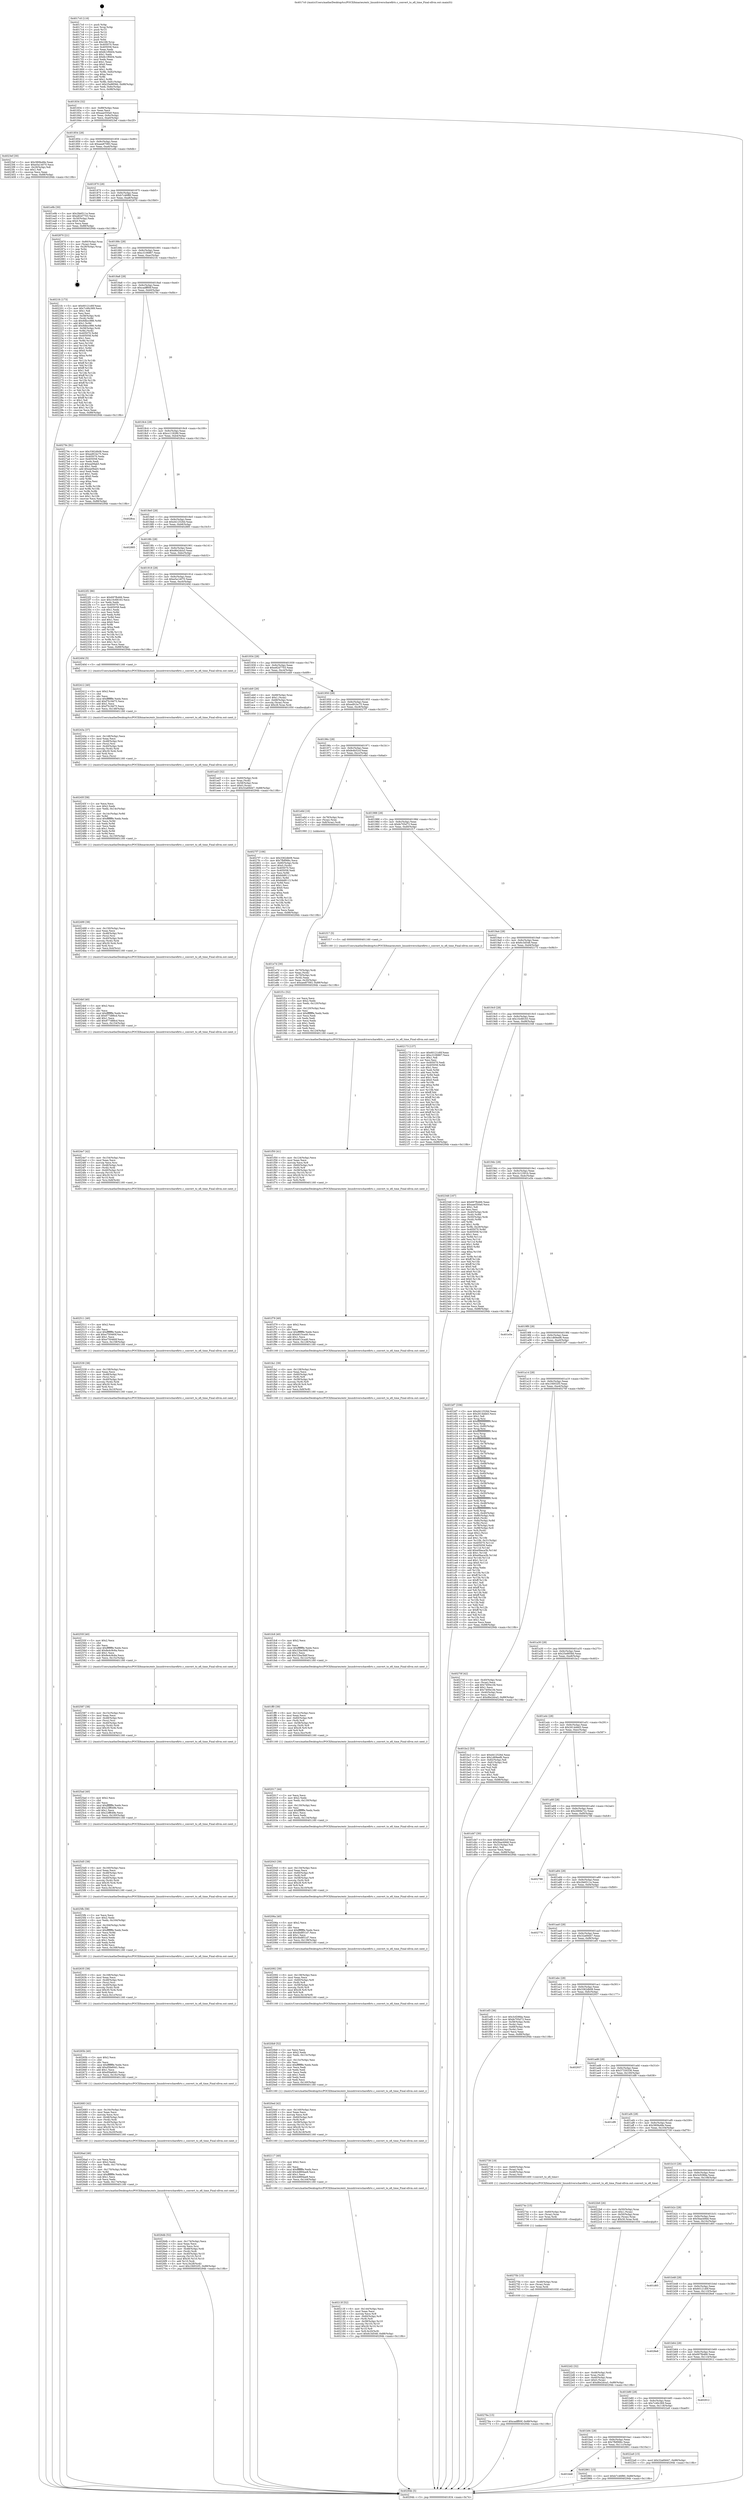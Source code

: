 digraph "0x4017c0" {
  label = "0x4017c0 (/mnt/c/Users/mathe/Desktop/tcc/POCII/binaries/extr_linuxdriverscharefirtc.c_convert_to_efi_time_Final-ollvm.out::main(0))"
  labelloc = "t"
  node[shape=record]

  Entry [label="",width=0.3,height=0.3,shape=circle,fillcolor=black,style=filled]
  "0x401834" [label="{
     0x401834 [32]\l
     | [instrs]\l
     &nbsp;&nbsp;0x401834 \<+6\>: mov -0x88(%rbp),%eax\l
     &nbsp;&nbsp;0x40183a \<+2\>: mov %eax,%ecx\l
     &nbsp;&nbsp;0x40183c \<+6\>: sub $0xaae550a0,%ecx\l
     &nbsp;&nbsp;0x401842 \<+6\>: mov %eax,-0x9c(%rbp)\l
     &nbsp;&nbsp;0x401848 \<+6\>: mov %ecx,-0xa0(%rbp)\l
     &nbsp;&nbsp;0x40184e \<+6\>: je 00000000004023ef \<main+0xc2f\>\l
  }"]
  "0x4023ef" [label="{
     0x4023ef [30]\l
     | [instrs]\l
     &nbsp;&nbsp;0x4023ef \<+5\>: mov $0x380fa48e,%eax\l
     &nbsp;&nbsp;0x4023f4 \<+5\>: mov $0xe5a14070,%ecx\l
     &nbsp;&nbsp;0x4023f9 \<+3\>: mov -0x29(%rbp),%dl\l
     &nbsp;&nbsp;0x4023fc \<+3\>: test $0x1,%dl\l
     &nbsp;&nbsp;0x4023ff \<+3\>: cmovne %ecx,%eax\l
     &nbsp;&nbsp;0x402402 \<+6\>: mov %eax,-0x88(%rbp)\l
     &nbsp;&nbsp;0x402408 \<+5\>: jmp 000000000040294b \<main+0x118b\>\l
  }"]
  "0x401854" [label="{
     0x401854 [28]\l
     | [instrs]\l
     &nbsp;&nbsp;0x401854 \<+5\>: jmp 0000000000401859 \<main+0x99\>\l
     &nbsp;&nbsp;0x401859 \<+6\>: mov -0x9c(%rbp),%eax\l
     &nbsp;&nbsp;0x40185f \<+5\>: sub $0xaee87083,%eax\l
     &nbsp;&nbsp;0x401864 \<+6\>: mov %eax,-0xa4(%rbp)\l
     &nbsp;&nbsp;0x40186a \<+6\>: je 0000000000401e9b \<main+0x6db\>\l
  }"]
  Exit [label="",width=0.3,height=0.3,shape=circle,fillcolor=black,style=filled,peripheries=2]
  "0x401e9b" [label="{
     0x401e9b [30]\l
     | [instrs]\l
     &nbsp;&nbsp;0x401e9b \<+5\>: mov $0x2fe6511e,%eax\l
     &nbsp;&nbsp;0x401ea0 \<+5\>: mov $0xe82d7703,%ecx\l
     &nbsp;&nbsp;0x401ea5 \<+3\>: mov -0x30(%rbp),%edx\l
     &nbsp;&nbsp;0x401ea8 \<+3\>: cmp $0x0,%edx\l
     &nbsp;&nbsp;0x401eab \<+3\>: cmove %ecx,%eax\l
     &nbsp;&nbsp;0x401eae \<+6\>: mov %eax,-0x88(%rbp)\l
     &nbsp;&nbsp;0x401eb4 \<+5\>: jmp 000000000040294b \<main+0x118b\>\l
  }"]
  "0x401870" [label="{
     0x401870 [28]\l
     | [instrs]\l
     &nbsp;&nbsp;0x401870 \<+5\>: jmp 0000000000401875 \<main+0xb5\>\l
     &nbsp;&nbsp;0x401875 \<+6\>: mov -0x9c(%rbp),%eax\l
     &nbsp;&nbsp;0x40187b \<+5\>: sub $0xb7c46f80,%eax\l
     &nbsp;&nbsp;0x401880 \<+6\>: mov %eax,-0xa8(%rbp)\l
     &nbsp;&nbsp;0x401886 \<+6\>: je 0000000000402870 \<main+0x10b0\>\l
  }"]
  "0x401bb8" [label="{
     0x401bb8\l
  }", style=dashed]
  "0x402870" [label="{
     0x402870 [21]\l
     | [instrs]\l
     &nbsp;&nbsp;0x402870 \<+4\>: mov -0x80(%rbp),%rax\l
     &nbsp;&nbsp;0x402874 \<+2\>: mov (%rax),%eax\l
     &nbsp;&nbsp;0x402876 \<+4\>: lea -0x28(%rbp),%rsp\l
     &nbsp;&nbsp;0x40287a \<+1\>: pop %rbx\l
     &nbsp;&nbsp;0x40287b \<+2\>: pop %r12\l
     &nbsp;&nbsp;0x40287d \<+2\>: pop %r13\l
     &nbsp;&nbsp;0x40287f \<+2\>: pop %r14\l
     &nbsp;&nbsp;0x402881 \<+2\>: pop %r15\l
     &nbsp;&nbsp;0x402883 \<+1\>: pop %rbp\l
     &nbsp;&nbsp;0x402884 \<+1\>: ret\l
  }"]
  "0x40188c" [label="{
     0x40188c [28]\l
     | [instrs]\l
     &nbsp;&nbsp;0x40188c \<+5\>: jmp 0000000000401891 \<main+0xd1\>\l
     &nbsp;&nbsp;0x401891 \<+6\>: mov -0x9c(%rbp),%eax\l
     &nbsp;&nbsp;0x401897 \<+5\>: sub $0xc3106867,%eax\l
     &nbsp;&nbsp;0x40189c \<+6\>: mov %eax,-0xac(%rbp)\l
     &nbsp;&nbsp;0x4018a2 \<+6\>: je 00000000004021fc \<main+0xa3c\>\l
  }"]
  "0x402861" [label="{
     0x402861 [15]\l
     | [instrs]\l
     &nbsp;&nbsp;0x402861 \<+10\>: movl $0xb7c46f80,-0x88(%rbp)\l
     &nbsp;&nbsp;0x40286b \<+5\>: jmp 000000000040294b \<main+0x118b\>\l
  }"]
  "0x4021fc" [label="{
     0x4021fc [173]\l
     | [instrs]\l
     &nbsp;&nbsp;0x4021fc \<+5\>: mov $0x60121d0f,%eax\l
     &nbsp;&nbsp;0x402201 \<+5\>: mov $0x7c49c369,%ecx\l
     &nbsp;&nbsp;0x402206 \<+2\>: mov $0x1,%dl\l
     &nbsp;&nbsp;0x402208 \<+2\>: xor %esi,%esi\l
     &nbsp;&nbsp;0x40220a \<+4\>: mov -0x58(%rbp),%rdi\l
     &nbsp;&nbsp;0x40220e \<+3\>: mov (%rdi),%r8d\l
     &nbsp;&nbsp;0x402211 \<+7\>: sub $0x9dbcc986,%r8d\l
     &nbsp;&nbsp;0x402218 \<+4\>: add $0x1,%r8d\l
     &nbsp;&nbsp;0x40221c \<+7\>: add $0x9dbcc986,%r8d\l
     &nbsp;&nbsp;0x402223 \<+4\>: mov -0x58(%rbp),%rdi\l
     &nbsp;&nbsp;0x402227 \<+3\>: mov %r8d,(%rdi)\l
     &nbsp;&nbsp;0x40222a \<+8\>: mov 0x405070,%r8d\l
     &nbsp;&nbsp;0x402232 \<+8\>: mov 0x405058,%r9d\l
     &nbsp;&nbsp;0x40223a \<+3\>: sub $0x1,%esi\l
     &nbsp;&nbsp;0x40223d \<+3\>: mov %r8d,%r10d\l
     &nbsp;&nbsp;0x402240 \<+3\>: add %esi,%r10d\l
     &nbsp;&nbsp;0x402243 \<+4\>: imul %r10d,%r8d\l
     &nbsp;&nbsp;0x402247 \<+4\>: and $0x1,%r8d\l
     &nbsp;&nbsp;0x40224b \<+4\>: cmp $0x0,%r8d\l
     &nbsp;&nbsp;0x40224f \<+4\>: sete %r11b\l
     &nbsp;&nbsp;0x402253 \<+4\>: cmp $0xa,%r9d\l
     &nbsp;&nbsp;0x402257 \<+3\>: setl %bl\l
     &nbsp;&nbsp;0x40225a \<+3\>: mov %r11b,%r14b\l
     &nbsp;&nbsp;0x40225d \<+4\>: xor $0xff,%r14b\l
     &nbsp;&nbsp;0x402261 \<+3\>: mov %bl,%r15b\l
     &nbsp;&nbsp;0x402264 \<+4\>: xor $0xff,%r15b\l
     &nbsp;&nbsp;0x402268 \<+3\>: xor $0x1,%dl\l
     &nbsp;&nbsp;0x40226b \<+3\>: mov %r14b,%r12b\l
     &nbsp;&nbsp;0x40226e \<+4\>: and $0xff,%r12b\l
     &nbsp;&nbsp;0x402272 \<+3\>: and %dl,%r11b\l
     &nbsp;&nbsp;0x402275 \<+3\>: mov %r15b,%r13b\l
     &nbsp;&nbsp;0x402278 \<+4\>: and $0xff,%r13b\l
     &nbsp;&nbsp;0x40227c \<+2\>: and %dl,%bl\l
     &nbsp;&nbsp;0x40227e \<+3\>: or %r11b,%r12b\l
     &nbsp;&nbsp;0x402281 \<+3\>: or %bl,%r13b\l
     &nbsp;&nbsp;0x402284 \<+3\>: xor %r13b,%r12b\l
     &nbsp;&nbsp;0x402287 \<+3\>: or %r15b,%r14b\l
     &nbsp;&nbsp;0x40228a \<+4\>: xor $0xff,%r14b\l
     &nbsp;&nbsp;0x40228e \<+3\>: or $0x1,%dl\l
     &nbsp;&nbsp;0x402291 \<+3\>: and %dl,%r14b\l
     &nbsp;&nbsp;0x402294 \<+3\>: or %r14b,%r12b\l
     &nbsp;&nbsp;0x402297 \<+4\>: test $0x1,%r12b\l
     &nbsp;&nbsp;0x40229b \<+3\>: cmovne %ecx,%eax\l
     &nbsp;&nbsp;0x40229e \<+6\>: mov %eax,-0x88(%rbp)\l
     &nbsp;&nbsp;0x4022a4 \<+5\>: jmp 000000000040294b \<main+0x118b\>\l
  }"]
  "0x4018a8" [label="{
     0x4018a8 [28]\l
     | [instrs]\l
     &nbsp;&nbsp;0x4018a8 \<+5\>: jmp 00000000004018ad \<main+0xed\>\l
     &nbsp;&nbsp;0x4018ad \<+6\>: mov -0x9c(%rbp),%eax\l
     &nbsp;&nbsp;0x4018b3 \<+5\>: sub $0xcadff00f,%eax\l
     &nbsp;&nbsp;0x4018b8 \<+6\>: mov %eax,-0xb0(%rbp)\l
     &nbsp;&nbsp;0x4018be \<+6\>: je 000000000040279c \<main+0xfdc\>\l
  }"]
  "0x40276a" [label="{
     0x40276a [15]\l
     | [instrs]\l
     &nbsp;&nbsp;0x40276a \<+10\>: movl $0xcadff00f,-0x88(%rbp)\l
     &nbsp;&nbsp;0x402774 \<+5\>: jmp 000000000040294b \<main+0x118b\>\l
  }"]
  "0x40279c" [label="{
     0x40279c [91]\l
     | [instrs]\l
     &nbsp;&nbsp;0x40279c \<+5\>: mov $0x3362db08,%eax\l
     &nbsp;&nbsp;0x4027a1 \<+5\>: mov $0xed91bc75,%ecx\l
     &nbsp;&nbsp;0x4027a6 \<+7\>: mov 0x405070,%edx\l
     &nbsp;&nbsp;0x4027ad \<+7\>: mov 0x405058,%esi\l
     &nbsp;&nbsp;0x4027b4 \<+2\>: mov %edx,%edi\l
     &nbsp;&nbsp;0x4027b6 \<+6\>: sub $0xea09ab5,%edi\l
     &nbsp;&nbsp;0x4027bc \<+3\>: sub $0x1,%edi\l
     &nbsp;&nbsp;0x4027bf \<+6\>: add $0xea09ab5,%edi\l
     &nbsp;&nbsp;0x4027c5 \<+3\>: imul %edi,%edx\l
     &nbsp;&nbsp;0x4027c8 \<+3\>: and $0x1,%edx\l
     &nbsp;&nbsp;0x4027cb \<+3\>: cmp $0x0,%edx\l
     &nbsp;&nbsp;0x4027ce \<+4\>: sete %r8b\l
     &nbsp;&nbsp;0x4027d2 \<+3\>: cmp $0xa,%esi\l
     &nbsp;&nbsp;0x4027d5 \<+4\>: setl %r9b\l
     &nbsp;&nbsp;0x4027d9 \<+3\>: mov %r8b,%r10b\l
     &nbsp;&nbsp;0x4027dc \<+3\>: and %r9b,%r10b\l
     &nbsp;&nbsp;0x4027df \<+3\>: xor %r9b,%r8b\l
     &nbsp;&nbsp;0x4027e2 \<+3\>: or %r8b,%r10b\l
     &nbsp;&nbsp;0x4027e5 \<+4\>: test $0x1,%r10b\l
     &nbsp;&nbsp;0x4027e9 \<+3\>: cmovne %ecx,%eax\l
     &nbsp;&nbsp;0x4027ec \<+6\>: mov %eax,-0x88(%rbp)\l
     &nbsp;&nbsp;0x4027f2 \<+5\>: jmp 000000000040294b \<main+0x118b\>\l
  }"]
  "0x4018c4" [label="{
     0x4018c4 [28]\l
     | [instrs]\l
     &nbsp;&nbsp;0x4018c4 \<+5\>: jmp 00000000004018c9 \<main+0x109\>\l
     &nbsp;&nbsp;0x4018c9 \<+6\>: mov -0x9c(%rbp),%eax\l
     &nbsp;&nbsp;0x4018cf \<+5\>: sub $0xcc119289,%eax\l
     &nbsp;&nbsp;0x4018d4 \<+6\>: mov %eax,-0xb4(%rbp)\l
     &nbsp;&nbsp;0x4018da \<+6\>: je 00000000004028ca \<main+0x110a\>\l
  }"]
  "0x40275b" [label="{
     0x40275b [15]\l
     | [instrs]\l
     &nbsp;&nbsp;0x40275b \<+4\>: mov -0x48(%rbp),%rax\l
     &nbsp;&nbsp;0x40275f \<+3\>: mov (%rax),%rax\l
     &nbsp;&nbsp;0x402762 \<+3\>: mov %rax,%rdi\l
     &nbsp;&nbsp;0x402765 \<+5\>: call 0000000000401030 \<free@plt\>\l
     | [calls]\l
     &nbsp;&nbsp;0x401030 \{1\} (unknown)\l
  }"]
  "0x4028ca" [label="{
     0x4028ca\l
  }", style=dashed]
  "0x4018e0" [label="{
     0x4018e0 [28]\l
     | [instrs]\l
     &nbsp;&nbsp;0x4018e0 \<+5\>: jmp 00000000004018e5 \<main+0x125\>\l
     &nbsp;&nbsp;0x4018e5 \<+6\>: mov -0x9c(%rbp),%eax\l
     &nbsp;&nbsp;0x4018eb \<+5\>: sub $0xd412526d,%eax\l
     &nbsp;&nbsp;0x4018f0 \<+6\>: mov %eax,-0xb8(%rbp)\l
     &nbsp;&nbsp;0x4018f6 \<+6\>: je 0000000000402885 \<main+0x10c5\>\l
  }"]
  "0x40274c" [label="{
     0x40274c [15]\l
     | [instrs]\l
     &nbsp;&nbsp;0x40274c \<+4\>: mov -0x60(%rbp),%rax\l
     &nbsp;&nbsp;0x402750 \<+3\>: mov (%rax),%rax\l
     &nbsp;&nbsp;0x402753 \<+3\>: mov %rax,%rdi\l
     &nbsp;&nbsp;0x402756 \<+5\>: call 0000000000401030 \<free@plt\>\l
     | [calls]\l
     &nbsp;&nbsp;0x401030 \{1\} (unknown)\l
  }"]
  "0x402885" [label="{
     0x402885\l
  }", style=dashed]
  "0x4018fc" [label="{
     0x4018fc [28]\l
     | [instrs]\l
     &nbsp;&nbsp;0x4018fc \<+5\>: jmp 0000000000401901 \<main+0x141\>\l
     &nbsp;&nbsp;0x401901 \<+6\>: mov -0x9c(%rbp),%eax\l
     &nbsp;&nbsp;0x401907 \<+5\>: sub $0xd6e2dca3,%eax\l
     &nbsp;&nbsp;0x40190c \<+6\>: mov %eax,-0xbc(%rbp)\l
     &nbsp;&nbsp;0x401912 \<+6\>: je 00000000004022f2 \<main+0xb32\>\l
  }"]
  "0x4026db" [label="{
     0x4026db [52]\l
     | [instrs]\l
     &nbsp;&nbsp;0x4026db \<+6\>: mov -0x174(%rbp),%ecx\l
     &nbsp;&nbsp;0x4026e1 \<+3\>: imul %eax,%ecx\l
     &nbsp;&nbsp;0x4026e4 \<+3\>: movslq %ecx,%rsi\l
     &nbsp;&nbsp;0x4026e7 \<+4\>: mov -0x48(%rbp),%rdi\l
     &nbsp;&nbsp;0x4026eb \<+3\>: mov (%rdi),%rdi\l
     &nbsp;&nbsp;0x4026ee \<+4\>: mov -0x40(%rbp),%r10\l
     &nbsp;&nbsp;0x4026f2 \<+3\>: movslq (%r10),%r10\l
     &nbsp;&nbsp;0x4026f5 \<+4\>: imul $0x30,%r10,%r10\l
     &nbsp;&nbsp;0x4026f9 \<+3\>: add %r10,%rdi\l
     &nbsp;&nbsp;0x4026fc \<+4\>: mov %rsi,0x28(%rdi)\l
     &nbsp;&nbsp;0x402700 \<+10\>: movl $0x1f4932f3,-0x88(%rbp)\l
     &nbsp;&nbsp;0x40270a \<+5\>: jmp 000000000040294b \<main+0x118b\>\l
  }"]
  "0x4022f2" [label="{
     0x4022f2 [86]\l
     | [instrs]\l
     &nbsp;&nbsp;0x4022f2 \<+5\>: mov $0x697fb466,%eax\l
     &nbsp;&nbsp;0x4022f7 \<+5\>: mov $0x10c68163,%ecx\l
     &nbsp;&nbsp;0x4022fc \<+2\>: xor %edx,%edx\l
     &nbsp;&nbsp;0x4022fe \<+7\>: mov 0x405070,%esi\l
     &nbsp;&nbsp;0x402305 \<+7\>: mov 0x405058,%edi\l
     &nbsp;&nbsp;0x40230c \<+3\>: sub $0x1,%edx\l
     &nbsp;&nbsp;0x40230f \<+3\>: mov %esi,%r8d\l
     &nbsp;&nbsp;0x402312 \<+3\>: add %edx,%r8d\l
     &nbsp;&nbsp;0x402315 \<+4\>: imul %r8d,%esi\l
     &nbsp;&nbsp;0x402319 \<+3\>: and $0x1,%esi\l
     &nbsp;&nbsp;0x40231c \<+3\>: cmp $0x0,%esi\l
     &nbsp;&nbsp;0x40231f \<+4\>: sete %r9b\l
     &nbsp;&nbsp;0x402323 \<+3\>: cmp $0xa,%edi\l
     &nbsp;&nbsp;0x402326 \<+4\>: setl %r10b\l
     &nbsp;&nbsp;0x40232a \<+3\>: mov %r9b,%r11b\l
     &nbsp;&nbsp;0x40232d \<+3\>: and %r10b,%r11b\l
     &nbsp;&nbsp;0x402330 \<+3\>: xor %r10b,%r9b\l
     &nbsp;&nbsp;0x402333 \<+3\>: or %r9b,%r11b\l
     &nbsp;&nbsp;0x402336 \<+4\>: test $0x1,%r11b\l
     &nbsp;&nbsp;0x40233a \<+3\>: cmovne %ecx,%eax\l
     &nbsp;&nbsp;0x40233d \<+6\>: mov %eax,-0x88(%rbp)\l
     &nbsp;&nbsp;0x402343 \<+5\>: jmp 000000000040294b \<main+0x118b\>\l
  }"]
  "0x401918" [label="{
     0x401918 [28]\l
     | [instrs]\l
     &nbsp;&nbsp;0x401918 \<+5\>: jmp 000000000040191d \<main+0x15d\>\l
     &nbsp;&nbsp;0x40191d \<+6\>: mov -0x9c(%rbp),%eax\l
     &nbsp;&nbsp;0x401923 \<+5\>: sub $0xe5a14070,%eax\l
     &nbsp;&nbsp;0x401928 \<+6\>: mov %eax,-0xc0(%rbp)\l
     &nbsp;&nbsp;0x40192e \<+6\>: je 000000000040240d \<main+0xc4d\>\l
  }"]
  "0x4026ad" [label="{
     0x4026ad [46]\l
     | [instrs]\l
     &nbsp;&nbsp;0x4026ad \<+2\>: xor %ecx,%ecx\l
     &nbsp;&nbsp;0x4026af \<+5\>: mov $0x2,%edx\l
     &nbsp;&nbsp;0x4026b4 \<+6\>: mov %edx,-0x170(%rbp)\l
     &nbsp;&nbsp;0x4026ba \<+1\>: cltd\l
     &nbsp;&nbsp;0x4026bb \<+7\>: mov -0x170(%rbp),%r8d\l
     &nbsp;&nbsp;0x4026c2 \<+3\>: idiv %r8d\l
     &nbsp;&nbsp;0x4026c5 \<+6\>: imul $0xfffffffe,%edx,%edx\l
     &nbsp;&nbsp;0x4026cb \<+3\>: sub $0x1,%ecx\l
     &nbsp;&nbsp;0x4026ce \<+2\>: sub %ecx,%edx\l
     &nbsp;&nbsp;0x4026d0 \<+6\>: mov %edx,-0x174(%rbp)\l
     &nbsp;&nbsp;0x4026d6 \<+5\>: call 0000000000401160 \<next_i\>\l
     | [calls]\l
     &nbsp;&nbsp;0x401160 \{1\} (/mnt/c/Users/mathe/Desktop/tcc/POCII/binaries/extr_linuxdriverscharefirtc.c_convert_to_efi_time_Final-ollvm.out::next_i)\l
  }"]
  "0x40240d" [label="{
     0x40240d [5]\l
     | [instrs]\l
     &nbsp;&nbsp;0x40240d \<+5\>: call 0000000000401160 \<next_i\>\l
     | [calls]\l
     &nbsp;&nbsp;0x401160 \{1\} (/mnt/c/Users/mathe/Desktop/tcc/POCII/binaries/extr_linuxdriverscharefirtc.c_convert_to_efi_time_Final-ollvm.out::next_i)\l
  }"]
  "0x401934" [label="{
     0x401934 [28]\l
     | [instrs]\l
     &nbsp;&nbsp;0x401934 \<+5\>: jmp 0000000000401939 \<main+0x179\>\l
     &nbsp;&nbsp;0x401939 \<+6\>: mov -0x9c(%rbp),%eax\l
     &nbsp;&nbsp;0x40193f \<+5\>: sub $0xe82d7703,%eax\l
     &nbsp;&nbsp;0x401944 \<+6\>: mov %eax,-0xc4(%rbp)\l
     &nbsp;&nbsp;0x40194a \<+6\>: je 0000000000401eb9 \<main+0x6f9\>\l
  }"]
  "0x402683" [label="{
     0x402683 [42]\l
     | [instrs]\l
     &nbsp;&nbsp;0x402683 \<+6\>: mov -0x16c(%rbp),%ecx\l
     &nbsp;&nbsp;0x402689 \<+3\>: imul %eax,%ecx\l
     &nbsp;&nbsp;0x40268c \<+3\>: movslq %ecx,%rsi\l
     &nbsp;&nbsp;0x40268f \<+4\>: mov -0x48(%rbp),%rdi\l
     &nbsp;&nbsp;0x402693 \<+3\>: mov (%rdi),%rdi\l
     &nbsp;&nbsp;0x402696 \<+4\>: mov -0x40(%rbp),%r10\l
     &nbsp;&nbsp;0x40269a \<+3\>: movslq (%r10),%r10\l
     &nbsp;&nbsp;0x40269d \<+4\>: imul $0x30,%r10,%r10\l
     &nbsp;&nbsp;0x4026a1 \<+3\>: add %r10,%rdi\l
     &nbsp;&nbsp;0x4026a4 \<+4\>: mov %rsi,0x20(%rdi)\l
     &nbsp;&nbsp;0x4026a8 \<+5\>: call 0000000000401160 \<next_i\>\l
     | [calls]\l
     &nbsp;&nbsp;0x401160 \{1\} (/mnt/c/Users/mathe/Desktop/tcc/POCII/binaries/extr_linuxdriverscharefirtc.c_convert_to_efi_time_Final-ollvm.out::next_i)\l
  }"]
  "0x401eb9" [label="{
     0x401eb9 [26]\l
     | [instrs]\l
     &nbsp;&nbsp;0x401eb9 \<+4\>: mov -0x68(%rbp),%rax\l
     &nbsp;&nbsp;0x401ebd \<+6\>: movl $0x1,(%rax)\l
     &nbsp;&nbsp;0x401ec3 \<+4\>: mov -0x68(%rbp),%rax\l
     &nbsp;&nbsp;0x401ec7 \<+3\>: movslq (%rax),%rax\l
     &nbsp;&nbsp;0x401eca \<+4\>: imul $0x28,%rax,%rdi\l
     &nbsp;&nbsp;0x401ece \<+5\>: call 0000000000401050 \<malloc@plt\>\l
     | [calls]\l
     &nbsp;&nbsp;0x401050 \{1\} (unknown)\l
  }"]
  "0x401950" [label="{
     0x401950 [28]\l
     | [instrs]\l
     &nbsp;&nbsp;0x401950 \<+5\>: jmp 0000000000401955 \<main+0x195\>\l
     &nbsp;&nbsp;0x401955 \<+6\>: mov -0x9c(%rbp),%eax\l
     &nbsp;&nbsp;0x40195b \<+5\>: sub $0xed91bc75,%eax\l
     &nbsp;&nbsp;0x401960 \<+6\>: mov %eax,-0xc8(%rbp)\l
     &nbsp;&nbsp;0x401966 \<+6\>: je 00000000004027f7 \<main+0x1037\>\l
  }"]
  "0x40265b" [label="{
     0x40265b [40]\l
     | [instrs]\l
     &nbsp;&nbsp;0x40265b \<+5\>: mov $0x2,%ecx\l
     &nbsp;&nbsp;0x402660 \<+1\>: cltd\l
     &nbsp;&nbsp;0x402661 \<+2\>: idiv %ecx\l
     &nbsp;&nbsp;0x402663 \<+6\>: imul $0xfffffffe,%edx,%ecx\l
     &nbsp;&nbsp;0x402669 \<+6\>: add $0xd5fa60d1,%ecx\l
     &nbsp;&nbsp;0x40266f \<+3\>: add $0x1,%ecx\l
     &nbsp;&nbsp;0x402672 \<+6\>: sub $0xd5fa60d1,%ecx\l
     &nbsp;&nbsp;0x402678 \<+6\>: mov %ecx,-0x16c(%rbp)\l
     &nbsp;&nbsp;0x40267e \<+5\>: call 0000000000401160 \<next_i\>\l
     | [calls]\l
     &nbsp;&nbsp;0x401160 \{1\} (/mnt/c/Users/mathe/Desktop/tcc/POCII/binaries/extr_linuxdriverscharefirtc.c_convert_to_efi_time_Final-ollvm.out::next_i)\l
  }"]
  "0x4027f7" [label="{
     0x4027f7 [106]\l
     | [instrs]\l
     &nbsp;&nbsp;0x4027f7 \<+5\>: mov $0x3362db08,%eax\l
     &nbsp;&nbsp;0x4027fc \<+5\>: mov $0x7fbf066c,%ecx\l
     &nbsp;&nbsp;0x402801 \<+4\>: mov -0x80(%rbp),%rdx\l
     &nbsp;&nbsp;0x402805 \<+6\>: movl $0x0,(%rdx)\l
     &nbsp;&nbsp;0x40280b \<+7\>: mov 0x405070,%esi\l
     &nbsp;&nbsp;0x402812 \<+7\>: mov 0x405058,%edi\l
     &nbsp;&nbsp;0x402819 \<+3\>: mov %esi,%r8d\l
     &nbsp;&nbsp;0x40281c \<+7\>: add $0x6dd8113,%r8d\l
     &nbsp;&nbsp;0x402823 \<+4\>: sub $0x1,%r8d\l
     &nbsp;&nbsp;0x402827 \<+7\>: sub $0x6dd8113,%r8d\l
     &nbsp;&nbsp;0x40282e \<+4\>: imul %r8d,%esi\l
     &nbsp;&nbsp;0x402832 \<+3\>: and $0x1,%esi\l
     &nbsp;&nbsp;0x402835 \<+3\>: cmp $0x0,%esi\l
     &nbsp;&nbsp;0x402838 \<+4\>: sete %r9b\l
     &nbsp;&nbsp;0x40283c \<+3\>: cmp $0xa,%edi\l
     &nbsp;&nbsp;0x40283f \<+4\>: setl %r10b\l
     &nbsp;&nbsp;0x402843 \<+3\>: mov %r9b,%r11b\l
     &nbsp;&nbsp;0x402846 \<+3\>: and %r10b,%r11b\l
     &nbsp;&nbsp;0x402849 \<+3\>: xor %r10b,%r9b\l
     &nbsp;&nbsp;0x40284c \<+3\>: or %r9b,%r11b\l
     &nbsp;&nbsp;0x40284f \<+4\>: test $0x1,%r11b\l
     &nbsp;&nbsp;0x402853 \<+3\>: cmovne %ecx,%eax\l
     &nbsp;&nbsp;0x402856 \<+6\>: mov %eax,-0x88(%rbp)\l
     &nbsp;&nbsp;0x40285c \<+5\>: jmp 000000000040294b \<main+0x118b\>\l
  }"]
  "0x40196c" [label="{
     0x40196c [28]\l
     | [instrs]\l
     &nbsp;&nbsp;0x40196c \<+5\>: jmp 0000000000401971 \<main+0x1b1\>\l
     &nbsp;&nbsp;0x401971 \<+6\>: mov -0x9c(%rbp),%eax\l
     &nbsp;&nbsp;0x401977 \<+5\>: sub $0xfe4b52cf,%eax\l
     &nbsp;&nbsp;0x40197c \<+6\>: mov %eax,-0xcc(%rbp)\l
     &nbsp;&nbsp;0x401982 \<+6\>: je 0000000000401e6d \<main+0x6ad\>\l
  }"]
  "0x402635" [label="{
     0x402635 [38]\l
     | [instrs]\l
     &nbsp;&nbsp;0x402635 \<+6\>: mov -0x168(%rbp),%ecx\l
     &nbsp;&nbsp;0x40263b \<+3\>: imul %eax,%ecx\l
     &nbsp;&nbsp;0x40263e \<+4\>: mov -0x48(%rbp),%rsi\l
     &nbsp;&nbsp;0x402642 \<+3\>: mov (%rsi),%rsi\l
     &nbsp;&nbsp;0x402645 \<+4\>: mov -0x40(%rbp),%rdi\l
     &nbsp;&nbsp;0x402649 \<+3\>: movslq (%rdi),%rdi\l
     &nbsp;&nbsp;0x40264c \<+4\>: imul $0x30,%rdi,%rdi\l
     &nbsp;&nbsp;0x402650 \<+3\>: add %rdi,%rsi\l
     &nbsp;&nbsp;0x402653 \<+3\>: mov %ecx,0x1c(%rsi)\l
     &nbsp;&nbsp;0x402656 \<+5\>: call 0000000000401160 \<next_i\>\l
     | [calls]\l
     &nbsp;&nbsp;0x401160 \{1\} (/mnt/c/Users/mathe/Desktop/tcc/POCII/binaries/extr_linuxdriverscharefirtc.c_convert_to_efi_time_Final-ollvm.out::next_i)\l
  }"]
  "0x401e6d" [label="{
     0x401e6d [16]\l
     | [instrs]\l
     &nbsp;&nbsp;0x401e6d \<+4\>: mov -0x78(%rbp),%rax\l
     &nbsp;&nbsp;0x401e71 \<+3\>: mov (%rax),%rax\l
     &nbsp;&nbsp;0x401e74 \<+4\>: mov 0x8(%rax),%rdi\l
     &nbsp;&nbsp;0x401e78 \<+5\>: call 0000000000401060 \<atoi@plt\>\l
     | [calls]\l
     &nbsp;&nbsp;0x401060 \{1\} (unknown)\l
  }"]
  "0x401988" [label="{
     0x401988 [28]\l
     | [instrs]\l
     &nbsp;&nbsp;0x401988 \<+5\>: jmp 000000000040198d \<main+0x1cd\>\l
     &nbsp;&nbsp;0x40198d \<+6\>: mov -0x9c(%rbp),%eax\l
     &nbsp;&nbsp;0x401993 \<+5\>: sub $0xfe705d73,%eax\l
     &nbsp;&nbsp;0x401998 \<+6\>: mov %eax,-0xd0(%rbp)\l
     &nbsp;&nbsp;0x40199e \<+6\>: je 0000000000401f17 \<main+0x757\>\l
  }"]
  "0x4025fb" [label="{
     0x4025fb [58]\l
     | [instrs]\l
     &nbsp;&nbsp;0x4025fb \<+2\>: xor %ecx,%ecx\l
     &nbsp;&nbsp;0x4025fd \<+5\>: mov $0x2,%edx\l
     &nbsp;&nbsp;0x402602 \<+6\>: mov %edx,-0x164(%rbp)\l
     &nbsp;&nbsp;0x402608 \<+1\>: cltd\l
     &nbsp;&nbsp;0x402609 \<+7\>: mov -0x164(%rbp),%r8d\l
     &nbsp;&nbsp;0x402610 \<+3\>: idiv %r8d\l
     &nbsp;&nbsp;0x402613 \<+6\>: imul $0xfffffffe,%edx,%edx\l
     &nbsp;&nbsp;0x402619 \<+3\>: mov %ecx,%r9d\l
     &nbsp;&nbsp;0x40261c \<+3\>: sub %edx,%r9d\l
     &nbsp;&nbsp;0x40261f \<+2\>: mov %ecx,%edx\l
     &nbsp;&nbsp;0x402621 \<+3\>: sub $0x1,%edx\l
     &nbsp;&nbsp;0x402624 \<+3\>: add %edx,%r9d\l
     &nbsp;&nbsp;0x402627 \<+3\>: sub %r9d,%ecx\l
     &nbsp;&nbsp;0x40262a \<+6\>: mov %ecx,-0x168(%rbp)\l
     &nbsp;&nbsp;0x402630 \<+5\>: call 0000000000401160 \<next_i\>\l
     | [calls]\l
     &nbsp;&nbsp;0x401160 \{1\} (/mnt/c/Users/mathe/Desktop/tcc/POCII/binaries/extr_linuxdriverscharefirtc.c_convert_to_efi_time_Final-ollvm.out::next_i)\l
  }"]
  "0x401f17" [label="{
     0x401f17 [5]\l
     | [instrs]\l
     &nbsp;&nbsp;0x401f17 \<+5\>: call 0000000000401160 \<next_i\>\l
     | [calls]\l
     &nbsp;&nbsp;0x401160 \{1\} (/mnt/c/Users/mathe/Desktop/tcc/POCII/binaries/extr_linuxdriverscharefirtc.c_convert_to_efi_time_Final-ollvm.out::next_i)\l
  }"]
  "0x4019a4" [label="{
     0x4019a4 [28]\l
     | [instrs]\l
     &nbsp;&nbsp;0x4019a4 \<+5\>: jmp 00000000004019a9 \<main+0x1e9\>\l
     &nbsp;&nbsp;0x4019a9 \<+6\>: mov -0x9c(%rbp),%eax\l
     &nbsp;&nbsp;0x4019af \<+5\>: sub $0x6c3d548,%eax\l
     &nbsp;&nbsp;0x4019b4 \<+6\>: mov %eax,-0xd4(%rbp)\l
     &nbsp;&nbsp;0x4019ba \<+6\>: je 0000000000402173 \<main+0x9b3\>\l
  }"]
  "0x4025d5" [label="{
     0x4025d5 [38]\l
     | [instrs]\l
     &nbsp;&nbsp;0x4025d5 \<+6\>: mov -0x160(%rbp),%ecx\l
     &nbsp;&nbsp;0x4025db \<+3\>: imul %eax,%ecx\l
     &nbsp;&nbsp;0x4025de \<+4\>: mov -0x48(%rbp),%rsi\l
     &nbsp;&nbsp;0x4025e2 \<+3\>: mov (%rsi),%rsi\l
     &nbsp;&nbsp;0x4025e5 \<+4\>: mov -0x40(%rbp),%rdi\l
     &nbsp;&nbsp;0x4025e9 \<+3\>: movslq (%rdi),%rdi\l
     &nbsp;&nbsp;0x4025ec \<+4\>: imul $0x30,%rdi,%rdi\l
     &nbsp;&nbsp;0x4025f0 \<+3\>: add %rdi,%rsi\l
     &nbsp;&nbsp;0x4025f3 \<+3\>: mov %ecx,0x18(%rsi)\l
     &nbsp;&nbsp;0x4025f6 \<+5\>: call 0000000000401160 \<next_i\>\l
     | [calls]\l
     &nbsp;&nbsp;0x401160 \{1\} (/mnt/c/Users/mathe/Desktop/tcc/POCII/binaries/extr_linuxdriverscharefirtc.c_convert_to_efi_time_Final-ollvm.out::next_i)\l
  }"]
  "0x402173" [label="{
     0x402173 [137]\l
     | [instrs]\l
     &nbsp;&nbsp;0x402173 \<+5\>: mov $0x60121d0f,%eax\l
     &nbsp;&nbsp;0x402178 \<+5\>: mov $0xc3106867,%ecx\l
     &nbsp;&nbsp;0x40217d \<+2\>: mov $0x1,%dl\l
     &nbsp;&nbsp;0x40217f \<+2\>: xor %esi,%esi\l
     &nbsp;&nbsp;0x402181 \<+7\>: mov 0x405070,%edi\l
     &nbsp;&nbsp;0x402188 \<+8\>: mov 0x405058,%r8d\l
     &nbsp;&nbsp;0x402190 \<+3\>: sub $0x1,%esi\l
     &nbsp;&nbsp;0x402193 \<+3\>: mov %edi,%r9d\l
     &nbsp;&nbsp;0x402196 \<+3\>: add %esi,%r9d\l
     &nbsp;&nbsp;0x402199 \<+4\>: imul %r9d,%edi\l
     &nbsp;&nbsp;0x40219d \<+3\>: and $0x1,%edi\l
     &nbsp;&nbsp;0x4021a0 \<+3\>: cmp $0x0,%edi\l
     &nbsp;&nbsp;0x4021a3 \<+4\>: sete %r10b\l
     &nbsp;&nbsp;0x4021a7 \<+4\>: cmp $0xa,%r8d\l
     &nbsp;&nbsp;0x4021ab \<+4\>: setl %r11b\l
     &nbsp;&nbsp;0x4021af \<+3\>: mov %r10b,%bl\l
     &nbsp;&nbsp;0x4021b2 \<+3\>: xor $0xff,%bl\l
     &nbsp;&nbsp;0x4021b5 \<+3\>: mov %r11b,%r14b\l
     &nbsp;&nbsp;0x4021b8 \<+4\>: xor $0xff,%r14b\l
     &nbsp;&nbsp;0x4021bc \<+3\>: xor $0x1,%dl\l
     &nbsp;&nbsp;0x4021bf \<+3\>: mov %bl,%r15b\l
     &nbsp;&nbsp;0x4021c2 \<+4\>: and $0xff,%r15b\l
     &nbsp;&nbsp;0x4021c6 \<+3\>: and %dl,%r10b\l
     &nbsp;&nbsp;0x4021c9 \<+3\>: mov %r14b,%r12b\l
     &nbsp;&nbsp;0x4021cc \<+4\>: and $0xff,%r12b\l
     &nbsp;&nbsp;0x4021d0 \<+3\>: and %dl,%r11b\l
     &nbsp;&nbsp;0x4021d3 \<+3\>: or %r10b,%r15b\l
     &nbsp;&nbsp;0x4021d6 \<+3\>: or %r11b,%r12b\l
     &nbsp;&nbsp;0x4021d9 \<+3\>: xor %r12b,%r15b\l
     &nbsp;&nbsp;0x4021dc \<+3\>: or %r14b,%bl\l
     &nbsp;&nbsp;0x4021df \<+3\>: xor $0xff,%bl\l
     &nbsp;&nbsp;0x4021e2 \<+3\>: or $0x1,%dl\l
     &nbsp;&nbsp;0x4021e5 \<+2\>: and %dl,%bl\l
     &nbsp;&nbsp;0x4021e7 \<+3\>: or %bl,%r15b\l
     &nbsp;&nbsp;0x4021ea \<+4\>: test $0x1,%r15b\l
     &nbsp;&nbsp;0x4021ee \<+3\>: cmovne %ecx,%eax\l
     &nbsp;&nbsp;0x4021f1 \<+6\>: mov %eax,-0x88(%rbp)\l
     &nbsp;&nbsp;0x4021f7 \<+5\>: jmp 000000000040294b \<main+0x118b\>\l
  }"]
  "0x4019c0" [label="{
     0x4019c0 [28]\l
     | [instrs]\l
     &nbsp;&nbsp;0x4019c0 \<+5\>: jmp 00000000004019c5 \<main+0x205\>\l
     &nbsp;&nbsp;0x4019c5 \<+6\>: mov -0x9c(%rbp),%eax\l
     &nbsp;&nbsp;0x4019cb \<+5\>: sub $0x10c68163,%eax\l
     &nbsp;&nbsp;0x4019d0 \<+6\>: mov %eax,-0xd8(%rbp)\l
     &nbsp;&nbsp;0x4019d6 \<+6\>: je 0000000000402348 \<main+0xb88\>\l
  }"]
  "0x4025ad" [label="{
     0x4025ad [40]\l
     | [instrs]\l
     &nbsp;&nbsp;0x4025ad \<+5\>: mov $0x2,%ecx\l
     &nbsp;&nbsp;0x4025b2 \<+1\>: cltd\l
     &nbsp;&nbsp;0x4025b3 \<+2\>: idiv %ecx\l
     &nbsp;&nbsp;0x4025b5 \<+6\>: imul $0xfffffffe,%edx,%ecx\l
     &nbsp;&nbsp;0x4025bb \<+6\>: add $0x22ff649b,%ecx\l
     &nbsp;&nbsp;0x4025c1 \<+3\>: add $0x1,%ecx\l
     &nbsp;&nbsp;0x4025c4 \<+6\>: sub $0x22ff649b,%ecx\l
     &nbsp;&nbsp;0x4025ca \<+6\>: mov %ecx,-0x160(%rbp)\l
     &nbsp;&nbsp;0x4025d0 \<+5\>: call 0000000000401160 \<next_i\>\l
     | [calls]\l
     &nbsp;&nbsp;0x401160 \{1\} (/mnt/c/Users/mathe/Desktop/tcc/POCII/binaries/extr_linuxdriverscharefirtc.c_convert_to_efi_time_Final-ollvm.out::next_i)\l
  }"]
  "0x402348" [label="{
     0x402348 [167]\l
     | [instrs]\l
     &nbsp;&nbsp;0x402348 \<+5\>: mov $0x697fb466,%eax\l
     &nbsp;&nbsp;0x40234d \<+5\>: mov $0xaae550a0,%ecx\l
     &nbsp;&nbsp;0x402352 \<+2\>: mov $0x1,%dl\l
     &nbsp;&nbsp;0x402354 \<+2\>: xor %esi,%esi\l
     &nbsp;&nbsp;0x402356 \<+4\>: mov -0x40(%rbp),%rdi\l
     &nbsp;&nbsp;0x40235a \<+3\>: mov (%rdi),%r8d\l
     &nbsp;&nbsp;0x40235d \<+4\>: mov -0x50(%rbp),%rdi\l
     &nbsp;&nbsp;0x402361 \<+3\>: cmp (%rdi),%r8d\l
     &nbsp;&nbsp;0x402364 \<+4\>: setl %r9b\l
     &nbsp;&nbsp;0x402368 \<+4\>: and $0x1,%r9b\l
     &nbsp;&nbsp;0x40236c \<+4\>: mov %r9b,-0x29(%rbp)\l
     &nbsp;&nbsp;0x402370 \<+8\>: mov 0x405070,%r8d\l
     &nbsp;&nbsp;0x402378 \<+8\>: mov 0x405058,%r10d\l
     &nbsp;&nbsp;0x402380 \<+3\>: sub $0x1,%esi\l
     &nbsp;&nbsp;0x402383 \<+3\>: mov %r8d,%r11d\l
     &nbsp;&nbsp;0x402386 \<+3\>: add %esi,%r11d\l
     &nbsp;&nbsp;0x402389 \<+4\>: imul %r11d,%r8d\l
     &nbsp;&nbsp;0x40238d \<+4\>: and $0x1,%r8d\l
     &nbsp;&nbsp;0x402391 \<+4\>: cmp $0x0,%r8d\l
     &nbsp;&nbsp;0x402395 \<+4\>: sete %r9b\l
     &nbsp;&nbsp;0x402399 \<+4\>: cmp $0xa,%r10d\l
     &nbsp;&nbsp;0x40239d \<+3\>: setl %bl\l
     &nbsp;&nbsp;0x4023a0 \<+3\>: mov %r9b,%r14b\l
     &nbsp;&nbsp;0x4023a3 \<+4\>: xor $0xff,%r14b\l
     &nbsp;&nbsp;0x4023a7 \<+3\>: mov %bl,%r15b\l
     &nbsp;&nbsp;0x4023aa \<+4\>: xor $0xff,%r15b\l
     &nbsp;&nbsp;0x4023ae \<+3\>: xor $0x0,%dl\l
     &nbsp;&nbsp;0x4023b1 \<+3\>: mov %r14b,%r12b\l
     &nbsp;&nbsp;0x4023b4 \<+4\>: and $0x0,%r12b\l
     &nbsp;&nbsp;0x4023b8 \<+3\>: and %dl,%r9b\l
     &nbsp;&nbsp;0x4023bb \<+3\>: mov %r15b,%r13b\l
     &nbsp;&nbsp;0x4023be \<+4\>: and $0x0,%r13b\l
     &nbsp;&nbsp;0x4023c2 \<+2\>: and %dl,%bl\l
     &nbsp;&nbsp;0x4023c4 \<+3\>: or %r9b,%r12b\l
     &nbsp;&nbsp;0x4023c7 \<+3\>: or %bl,%r13b\l
     &nbsp;&nbsp;0x4023ca \<+3\>: xor %r13b,%r12b\l
     &nbsp;&nbsp;0x4023cd \<+3\>: or %r15b,%r14b\l
     &nbsp;&nbsp;0x4023d0 \<+4\>: xor $0xff,%r14b\l
     &nbsp;&nbsp;0x4023d4 \<+3\>: or $0x0,%dl\l
     &nbsp;&nbsp;0x4023d7 \<+3\>: and %dl,%r14b\l
     &nbsp;&nbsp;0x4023da \<+3\>: or %r14b,%r12b\l
     &nbsp;&nbsp;0x4023dd \<+4\>: test $0x1,%r12b\l
     &nbsp;&nbsp;0x4023e1 \<+3\>: cmovne %ecx,%eax\l
     &nbsp;&nbsp;0x4023e4 \<+6\>: mov %eax,-0x88(%rbp)\l
     &nbsp;&nbsp;0x4023ea \<+5\>: jmp 000000000040294b \<main+0x118b\>\l
  }"]
  "0x4019dc" [label="{
     0x4019dc [28]\l
     | [instrs]\l
     &nbsp;&nbsp;0x4019dc \<+5\>: jmp 00000000004019e1 \<main+0x221\>\l
     &nbsp;&nbsp;0x4019e1 \<+6\>: mov -0x9c(%rbp),%eax\l
     &nbsp;&nbsp;0x4019e7 \<+5\>: sub $0x1b12391b,%eax\l
     &nbsp;&nbsp;0x4019ec \<+6\>: mov %eax,-0xdc(%rbp)\l
     &nbsp;&nbsp;0x4019f2 \<+6\>: je 0000000000401e5e \<main+0x69e\>\l
  }"]
  "0x402587" [label="{
     0x402587 [38]\l
     | [instrs]\l
     &nbsp;&nbsp;0x402587 \<+6\>: mov -0x15c(%rbp),%ecx\l
     &nbsp;&nbsp;0x40258d \<+3\>: imul %eax,%ecx\l
     &nbsp;&nbsp;0x402590 \<+4\>: mov -0x48(%rbp),%rsi\l
     &nbsp;&nbsp;0x402594 \<+3\>: mov (%rsi),%rsi\l
     &nbsp;&nbsp;0x402597 \<+4\>: mov -0x40(%rbp),%rdi\l
     &nbsp;&nbsp;0x40259b \<+3\>: movslq (%rdi),%rdi\l
     &nbsp;&nbsp;0x40259e \<+4\>: imul $0x30,%rdi,%rdi\l
     &nbsp;&nbsp;0x4025a2 \<+3\>: add %rdi,%rsi\l
     &nbsp;&nbsp;0x4025a5 \<+3\>: mov %ecx,0x14(%rsi)\l
     &nbsp;&nbsp;0x4025a8 \<+5\>: call 0000000000401160 \<next_i\>\l
     | [calls]\l
     &nbsp;&nbsp;0x401160 \{1\} (/mnt/c/Users/mathe/Desktop/tcc/POCII/binaries/extr_linuxdriverscharefirtc.c_convert_to_efi_time_Final-ollvm.out::next_i)\l
  }"]
  "0x401e5e" [label="{
     0x401e5e\l
  }", style=dashed]
  "0x4019f8" [label="{
     0x4019f8 [28]\l
     | [instrs]\l
     &nbsp;&nbsp;0x4019f8 \<+5\>: jmp 00000000004019fd \<main+0x23d\>\l
     &nbsp;&nbsp;0x4019fd \<+6\>: mov -0x9c(%rbp),%eax\l
     &nbsp;&nbsp;0x401a03 \<+5\>: sub $0x1d69eef6,%eax\l
     &nbsp;&nbsp;0x401a08 \<+6\>: mov %eax,-0xe0(%rbp)\l
     &nbsp;&nbsp;0x401a0e \<+6\>: je 0000000000401bf7 \<main+0x437\>\l
  }"]
  "0x40255f" [label="{
     0x40255f [40]\l
     | [instrs]\l
     &nbsp;&nbsp;0x40255f \<+5\>: mov $0x2,%ecx\l
     &nbsp;&nbsp;0x402564 \<+1\>: cltd\l
     &nbsp;&nbsp;0x402565 \<+2\>: idiv %ecx\l
     &nbsp;&nbsp;0x402567 \<+6\>: imul $0xfffffffe,%edx,%ecx\l
     &nbsp;&nbsp;0x40256d \<+6\>: add $0x8e4c9c6a,%ecx\l
     &nbsp;&nbsp;0x402573 \<+3\>: add $0x1,%ecx\l
     &nbsp;&nbsp;0x402576 \<+6\>: sub $0x8e4c9c6a,%ecx\l
     &nbsp;&nbsp;0x40257c \<+6\>: mov %ecx,-0x15c(%rbp)\l
     &nbsp;&nbsp;0x402582 \<+5\>: call 0000000000401160 \<next_i\>\l
     | [calls]\l
     &nbsp;&nbsp;0x401160 \{1\} (/mnt/c/Users/mathe/Desktop/tcc/POCII/binaries/extr_linuxdriverscharefirtc.c_convert_to_efi_time_Final-ollvm.out::next_i)\l
  }"]
  "0x401bf7" [label="{
     0x401bf7 [336]\l
     | [instrs]\l
     &nbsp;&nbsp;0x401bf7 \<+5\>: mov $0xd412526d,%eax\l
     &nbsp;&nbsp;0x401bfc \<+5\>: mov $0x2614ddd3,%ecx\l
     &nbsp;&nbsp;0x401c01 \<+2\>: mov $0x1,%dl\l
     &nbsp;&nbsp;0x401c03 \<+3\>: mov %rsp,%rsi\l
     &nbsp;&nbsp;0x401c06 \<+4\>: add $0xfffffffffffffff0,%rsi\l
     &nbsp;&nbsp;0x401c0a \<+3\>: mov %rsi,%rsp\l
     &nbsp;&nbsp;0x401c0d \<+4\>: mov %rsi,-0x80(%rbp)\l
     &nbsp;&nbsp;0x401c11 \<+3\>: mov %rsp,%rsi\l
     &nbsp;&nbsp;0x401c14 \<+4\>: add $0xfffffffffffffff0,%rsi\l
     &nbsp;&nbsp;0x401c18 \<+3\>: mov %rsi,%rsp\l
     &nbsp;&nbsp;0x401c1b \<+3\>: mov %rsp,%rdi\l
     &nbsp;&nbsp;0x401c1e \<+4\>: add $0xfffffffffffffff0,%rdi\l
     &nbsp;&nbsp;0x401c22 \<+3\>: mov %rdi,%rsp\l
     &nbsp;&nbsp;0x401c25 \<+4\>: mov %rdi,-0x78(%rbp)\l
     &nbsp;&nbsp;0x401c29 \<+3\>: mov %rsp,%rdi\l
     &nbsp;&nbsp;0x401c2c \<+4\>: add $0xfffffffffffffff0,%rdi\l
     &nbsp;&nbsp;0x401c30 \<+3\>: mov %rdi,%rsp\l
     &nbsp;&nbsp;0x401c33 \<+4\>: mov %rdi,-0x70(%rbp)\l
     &nbsp;&nbsp;0x401c37 \<+3\>: mov %rsp,%rdi\l
     &nbsp;&nbsp;0x401c3a \<+4\>: add $0xfffffffffffffff0,%rdi\l
     &nbsp;&nbsp;0x401c3e \<+3\>: mov %rdi,%rsp\l
     &nbsp;&nbsp;0x401c41 \<+4\>: mov %rdi,-0x68(%rbp)\l
     &nbsp;&nbsp;0x401c45 \<+3\>: mov %rsp,%rdi\l
     &nbsp;&nbsp;0x401c48 \<+4\>: add $0xfffffffffffffff0,%rdi\l
     &nbsp;&nbsp;0x401c4c \<+3\>: mov %rdi,%rsp\l
     &nbsp;&nbsp;0x401c4f \<+4\>: mov %rdi,-0x60(%rbp)\l
     &nbsp;&nbsp;0x401c53 \<+3\>: mov %rsp,%rdi\l
     &nbsp;&nbsp;0x401c56 \<+4\>: add $0xfffffffffffffff0,%rdi\l
     &nbsp;&nbsp;0x401c5a \<+3\>: mov %rdi,%rsp\l
     &nbsp;&nbsp;0x401c5d \<+4\>: mov %rdi,-0x58(%rbp)\l
     &nbsp;&nbsp;0x401c61 \<+3\>: mov %rsp,%rdi\l
     &nbsp;&nbsp;0x401c64 \<+4\>: add $0xfffffffffffffff0,%rdi\l
     &nbsp;&nbsp;0x401c68 \<+3\>: mov %rdi,%rsp\l
     &nbsp;&nbsp;0x401c6b \<+4\>: mov %rdi,-0x50(%rbp)\l
     &nbsp;&nbsp;0x401c6f \<+3\>: mov %rsp,%rdi\l
     &nbsp;&nbsp;0x401c72 \<+4\>: add $0xfffffffffffffff0,%rdi\l
     &nbsp;&nbsp;0x401c76 \<+3\>: mov %rdi,%rsp\l
     &nbsp;&nbsp;0x401c79 \<+4\>: mov %rdi,-0x48(%rbp)\l
     &nbsp;&nbsp;0x401c7d \<+3\>: mov %rsp,%rdi\l
     &nbsp;&nbsp;0x401c80 \<+4\>: add $0xfffffffffffffff0,%rdi\l
     &nbsp;&nbsp;0x401c84 \<+3\>: mov %rdi,%rsp\l
     &nbsp;&nbsp;0x401c87 \<+4\>: mov %rdi,-0x40(%rbp)\l
     &nbsp;&nbsp;0x401c8b \<+4\>: mov -0x80(%rbp),%rdi\l
     &nbsp;&nbsp;0x401c8f \<+6\>: movl $0x0,(%rdi)\l
     &nbsp;&nbsp;0x401c95 \<+7\>: mov -0x8c(%rbp),%r8d\l
     &nbsp;&nbsp;0x401c9c \<+3\>: mov %r8d,(%rsi)\l
     &nbsp;&nbsp;0x401c9f \<+4\>: mov -0x78(%rbp),%rdi\l
     &nbsp;&nbsp;0x401ca3 \<+7\>: mov -0x98(%rbp),%r9\l
     &nbsp;&nbsp;0x401caa \<+3\>: mov %r9,(%rdi)\l
     &nbsp;&nbsp;0x401cad \<+3\>: cmpl $0x2,(%rsi)\l
     &nbsp;&nbsp;0x401cb0 \<+4\>: setne %r10b\l
     &nbsp;&nbsp;0x401cb4 \<+4\>: and $0x1,%r10b\l
     &nbsp;&nbsp;0x401cb8 \<+4\>: mov %r10b,-0x31(%rbp)\l
     &nbsp;&nbsp;0x401cbc \<+8\>: mov 0x405070,%r11d\l
     &nbsp;&nbsp;0x401cc4 \<+7\>: mov 0x405058,%ebx\l
     &nbsp;&nbsp;0x401ccb \<+3\>: mov %r11d,%r14d\l
     &nbsp;&nbsp;0x401cce \<+7\>: add $0xe0baca3b,%r14d\l
     &nbsp;&nbsp;0x401cd5 \<+4\>: sub $0x1,%r14d\l
     &nbsp;&nbsp;0x401cd9 \<+7\>: sub $0xe0baca3b,%r14d\l
     &nbsp;&nbsp;0x401ce0 \<+4\>: imul %r14d,%r11d\l
     &nbsp;&nbsp;0x401ce4 \<+4\>: and $0x1,%r11d\l
     &nbsp;&nbsp;0x401ce8 \<+4\>: cmp $0x0,%r11d\l
     &nbsp;&nbsp;0x401cec \<+4\>: sete %r10b\l
     &nbsp;&nbsp;0x401cf0 \<+3\>: cmp $0xa,%ebx\l
     &nbsp;&nbsp;0x401cf3 \<+4\>: setl %r15b\l
     &nbsp;&nbsp;0x401cf7 \<+3\>: mov %r10b,%r12b\l
     &nbsp;&nbsp;0x401cfa \<+4\>: xor $0xff,%r12b\l
     &nbsp;&nbsp;0x401cfe \<+3\>: mov %r15b,%r13b\l
     &nbsp;&nbsp;0x401d01 \<+4\>: xor $0xff,%r13b\l
     &nbsp;&nbsp;0x401d05 \<+3\>: xor $0x1,%dl\l
     &nbsp;&nbsp;0x401d08 \<+3\>: mov %r12b,%sil\l
     &nbsp;&nbsp;0x401d0b \<+4\>: and $0xff,%sil\l
     &nbsp;&nbsp;0x401d0f \<+3\>: and %dl,%r10b\l
     &nbsp;&nbsp;0x401d12 \<+3\>: mov %r13b,%dil\l
     &nbsp;&nbsp;0x401d15 \<+4\>: and $0xff,%dil\l
     &nbsp;&nbsp;0x401d19 \<+3\>: and %dl,%r15b\l
     &nbsp;&nbsp;0x401d1c \<+3\>: or %r10b,%sil\l
     &nbsp;&nbsp;0x401d1f \<+3\>: or %r15b,%dil\l
     &nbsp;&nbsp;0x401d22 \<+3\>: xor %dil,%sil\l
     &nbsp;&nbsp;0x401d25 \<+3\>: or %r13b,%r12b\l
     &nbsp;&nbsp;0x401d28 \<+4\>: xor $0xff,%r12b\l
     &nbsp;&nbsp;0x401d2c \<+3\>: or $0x1,%dl\l
     &nbsp;&nbsp;0x401d2f \<+3\>: and %dl,%r12b\l
     &nbsp;&nbsp;0x401d32 \<+3\>: or %r12b,%sil\l
     &nbsp;&nbsp;0x401d35 \<+4\>: test $0x1,%sil\l
     &nbsp;&nbsp;0x401d39 \<+3\>: cmovne %ecx,%eax\l
     &nbsp;&nbsp;0x401d3c \<+6\>: mov %eax,-0x88(%rbp)\l
     &nbsp;&nbsp;0x401d42 \<+5\>: jmp 000000000040294b \<main+0x118b\>\l
  }"]
  "0x401a14" [label="{
     0x401a14 [28]\l
     | [instrs]\l
     &nbsp;&nbsp;0x401a14 \<+5\>: jmp 0000000000401a19 \<main+0x259\>\l
     &nbsp;&nbsp;0x401a19 \<+6\>: mov -0x9c(%rbp),%eax\l
     &nbsp;&nbsp;0x401a1f \<+5\>: sub $0x1f4932f3,%eax\l
     &nbsp;&nbsp;0x401a24 \<+6\>: mov %eax,-0xe4(%rbp)\l
     &nbsp;&nbsp;0x401a2a \<+6\>: je 000000000040270f \<main+0xf4f\>\l
  }"]
  "0x402539" [label="{
     0x402539 [38]\l
     | [instrs]\l
     &nbsp;&nbsp;0x402539 \<+6\>: mov -0x158(%rbp),%ecx\l
     &nbsp;&nbsp;0x40253f \<+3\>: imul %eax,%ecx\l
     &nbsp;&nbsp;0x402542 \<+4\>: mov -0x48(%rbp),%rsi\l
     &nbsp;&nbsp;0x402546 \<+3\>: mov (%rsi),%rsi\l
     &nbsp;&nbsp;0x402549 \<+4\>: mov -0x40(%rbp),%rdi\l
     &nbsp;&nbsp;0x40254d \<+3\>: movslq (%rdi),%rdi\l
     &nbsp;&nbsp;0x402550 \<+4\>: imul $0x30,%rdi,%rdi\l
     &nbsp;&nbsp;0x402554 \<+3\>: add %rdi,%rsi\l
     &nbsp;&nbsp;0x402557 \<+3\>: mov %ecx,0x10(%rsi)\l
     &nbsp;&nbsp;0x40255a \<+5\>: call 0000000000401160 \<next_i\>\l
     | [calls]\l
     &nbsp;&nbsp;0x401160 \{1\} (/mnt/c/Users/mathe/Desktop/tcc/POCII/binaries/extr_linuxdriverscharefirtc.c_convert_to_efi_time_Final-ollvm.out::next_i)\l
  }"]
  "0x40270f" [label="{
     0x40270f [42]\l
     | [instrs]\l
     &nbsp;&nbsp;0x40270f \<+4\>: mov -0x40(%rbp),%rax\l
     &nbsp;&nbsp;0x402713 \<+2\>: mov (%rax),%ecx\l
     &nbsp;&nbsp;0x402715 \<+6\>: add $0x7400e1fd,%ecx\l
     &nbsp;&nbsp;0x40271b \<+3\>: add $0x1,%ecx\l
     &nbsp;&nbsp;0x40271e \<+6\>: sub $0x7400e1fd,%ecx\l
     &nbsp;&nbsp;0x402724 \<+4\>: mov -0x40(%rbp),%rax\l
     &nbsp;&nbsp;0x402728 \<+2\>: mov %ecx,(%rax)\l
     &nbsp;&nbsp;0x40272a \<+10\>: movl $0xd6e2dca3,-0x88(%rbp)\l
     &nbsp;&nbsp;0x402734 \<+5\>: jmp 000000000040294b \<main+0x118b\>\l
  }"]
  "0x401a30" [label="{
     0x401a30 [28]\l
     | [instrs]\l
     &nbsp;&nbsp;0x401a30 \<+5\>: jmp 0000000000401a35 \<main+0x275\>\l
     &nbsp;&nbsp;0x401a35 \<+6\>: mov -0x9c(%rbp),%eax\l
     &nbsp;&nbsp;0x401a3b \<+5\>: sub $0x25e8858d,%eax\l
     &nbsp;&nbsp;0x401a40 \<+6\>: mov %eax,-0xe8(%rbp)\l
     &nbsp;&nbsp;0x401a46 \<+6\>: je 0000000000401bc2 \<main+0x402\>\l
  }"]
  "0x402511" [label="{
     0x402511 [40]\l
     | [instrs]\l
     &nbsp;&nbsp;0x402511 \<+5\>: mov $0x2,%ecx\l
     &nbsp;&nbsp;0x402516 \<+1\>: cltd\l
     &nbsp;&nbsp;0x402517 \<+2\>: idiv %ecx\l
     &nbsp;&nbsp;0x402519 \<+6\>: imul $0xfffffffe,%edx,%ecx\l
     &nbsp;&nbsp;0x40251f \<+6\>: add $0xe750460f,%ecx\l
     &nbsp;&nbsp;0x402525 \<+3\>: add $0x1,%ecx\l
     &nbsp;&nbsp;0x402528 \<+6\>: sub $0xe750460f,%ecx\l
     &nbsp;&nbsp;0x40252e \<+6\>: mov %ecx,-0x158(%rbp)\l
     &nbsp;&nbsp;0x402534 \<+5\>: call 0000000000401160 \<next_i\>\l
     | [calls]\l
     &nbsp;&nbsp;0x401160 \{1\} (/mnt/c/Users/mathe/Desktop/tcc/POCII/binaries/extr_linuxdriverscharefirtc.c_convert_to_efi_time_Final-ollvm.out::next_i)\l
  }"]
  "0x401bc2" [label="{
     0x401bc2 [53]\l
     | [instrs]\l
     &nbsp;&nbsp;0x401bc2 \<+5\>: mov $0xd412526d,%eax\l
     &nbsp;&nbsp;0x401bc7 \<+5\>: mov $0x1d69eef6,%ecx\l
     &nbsp;&nbsp;0x401bcc \<+6\>: mov -0x82(%rbp),%dl\l
     &nbsp;&nbsp;0x401bd2 \<+7\>: mov -0x81(%rbp),%sil\l
     &nbsp;&nbsp;0x401bd9 \<+3\>: mov %dl,%dil\l
     &nbsp;&nbsp;0x401bdc \<+3\>: and %sil,%dil\l
     &nbsp;&nbsp;0x401bdf \<+3\>: xor %sil,%dl\l
     &nbsp;&nbsp;0x401be2 \<+3\>: or %dl,%dil\l
     &nbsp;&nbsp;0x401be5 \<+4\>: test $0x1,%dil\l
     &nbsp;&nbsp;0x401be9 \<+3\>: cmovne %ecx,%eax\l
     &nbsp;&nbsp;0x401bec \<+6\>: mov %eax,-0x88(%rbp)\l
     &nbsp;&nbsp;0x401bf2 \<+5\>: jmp 000000000040294b \<main+0x118b\>\l
  }"]
  "0x401a4c" [label="{
     0x401a4c [28]\l
     | [instrs]\l
     &nbsp;&nbsp;0x401a4c \<+5\>: jmp 0000000000401a51 \<main+0x291\>\l
     &nbsp;&nbsp;0x401a51 \<+6\>: mov -0x9c(%rbp),%eax\l
     &nbsp;&nbsp;0x401a57 \<+5\>: sub $0x2614ddd3,%eax\l
     &nbsp;&nbsp;0x401a5c \<+6\>: mov %eax,-0xec(%rbp)\l
     &nbsp;&nbsp;0x401a62 \<+6\>: je 0000000000401d47 \<main+0x587\>\l
  }"]
  "0x40294b" [label="{
     0x40294b [5]\l
     | [instrs]\l
     &nbsp;&nbsp;0x40294b \<+5\>: jmp 0000000000401834 \<main+0x74\>\l
  }"]
  "0x4017c0" [label="{
     0x4017c0 [116]\l
     | [instrs]\l
     &nbsp;&nbsp;0x4017c0 \<+1\>: push %rbp\l
     &nbsp;&nbsp;0x4017c1 \<+3\>: mov %rsp,%rbp\l
     &nbsp;&nbsp;0x4017c4 \<+2\>: push %r15\l
     &nbsp;&nbsp;0x4017c6 \<+2\>: push %r14\l
     &nbsp;&nbsp;0x4017c8 \<+2\>: push %r13\l
     &nbsp;&nbsp;0x4017ca \<+2\>: push %r12\l
     &nbsp;&nbsp;0x4017cc \<+1\>: push %rbx\l
     &nbsp;&nbsp;0x4017cd \<+7\>: sub $0x168,%rsp\l
     &nbsp;&nbsp;0x4017d4 \<+7\>: mov 0x405070,%eax\l
     &nbsp;&nbsp;0x4017db \<+7\>: mov 0x405058,%ecx\l
     &nbsp;&nbsp;0x4017e2 \<+2\>: mov %eax,%edx\l
     &nbsp;&nbsp;0x4017e4 \<+6\>: add $0x8c1f9404,%edx\l
     &nbsp;&nbsp;0x4017ea \<+3\>: sub $0x1,%edx\l
     &nbsp;&nbsp;0x4017ed \<+6\>: sub $0x8c1f9404,%edx\l
     &nbsp;&nbsp;0x4017f3 \<+3\>: imul %edx,%eax\l
     &nbsp;&nbsp;0x4017f6 \<+3\>: and $0x1,%eax\l
     &nbsp;&nbsp;0x4017f9 \<+3\>: cmp $0x0,%eax\l
     &nbsp;&nbsp;0x4017fc \<+4\>: sete %r8b\l
     &nbsp;&nbsp;0x401800 \<+4\>: and $0x1,%r8b\l
     &nbsp;&nbsp;0x401804 \<+7\>: mov %r8b,-0x82(%rbp)\l
     &nbsp;&nbsp;0x40180b \<+3\>: cmp $0xa,%ecx\l
     &nbsp;&nbsp;0x40180e \<+4\>: setl %r8b\l
     &nbsp;&nbsp;0x401812 \<+4\>: and $0x1,%r8b\l
     &nbsp;&nbsp;0x401816 \<+7\>: mov %r8b,-0x81(%rbp)\l
     &nbsp;&nbsp;0x40181d \<+10\>: movl $0x25e8858d,-0x88(%rbp)\l
     &nbsp;&nbsp;0x401827 \<+6\>: mov %edi,-0x8c(%rbp)\l
     &nbsp;&nbsp;0x40182d \<+7\>: mov %rsi,-0x98(%rbp)\l
  }"]
  "0x4024e7" [label="{
     0x4024e7 [42]\l
     | [instrs]\l
     &nbsp;&nbsp;0x4024e7 \<+6\>: mov -0x154(%rbp),%ecx\l
     &nbsp;&nbsp;0x4024ed \<+3\>: imul %eax,%ecx\l
     &nbsp;&nbsp;0x4024f0 \<+3\>: movslq %ecx,%rsi\l
     &nbsp;&nbsp;0x4024f3 \<+4\>: mov -0x48(%rbp),%rdi\l
     &nbsp;&nbsp;0x4024f7 \<+3\>: mov (%rdi),%rdi\l
     &nbsp;&nbsp;0x4024fa \<+4\>: mov -0x40(%rbp),%r10\l
     &nbsp;&nbsp;0x4024fe \<+3\>: movslq (%r10),%r10\l
     &nbsp;&nbsp;0x402501 \<+4\>: imul $0x30,%r10,%r10\l
     &nbsp;&nbsp;0x402505 \<+3\>: add %r10,%rdi\l
     &nbsp;&nbsp;0x402508 \<+4\>: mov %rsi,0x8(%rdi)\l
     &nbsp;&nbsp;0x40250c \<+5\>: call 0000000000401160 \<next_i\>\l
     | [calls]\l
     &nbsp;&nbsp;0x401160 \{1\} (/mnt/c/Users/mathe/Desktop/tcc/POCII/binaries/extr_linuxdriverscharefirtc.c_convert_to_efi_time_Final-ollvm.out::next_i)\l
  }"]
  "0x4024bf" [label="{
     0x4024bf [40]\l
     | [instrs]\l
     &nbsp;&nbsp;0x4024bf \<+5\>: mov $0x2,%ecx\l
     &nbsp;&nbsp;0x4024c4 \<+1\>: cltd\l
     &nbsp;&nbsp;0x4024c5 \<+2\>: idiv %ecx\l
     &nbsp;&nbsp;0x4024c7 \<+6\>: imul $0xfffffffe,%edx,%ecx\l
     &nbsp;&nbsp;0x4024cd \<+6\>: sub $0x877d88cd,%ecx\l
     &nbsp;&nbsp;0x4024d3 \<+3\>: add $0x1,%ecx\l
     &nbsp;&nbsp;0x4024d6 \<+6\>: add $0x877d88cd,%ecx\l
     &nbsp;&nbsp;0x4024dc \<+6\>: mov %ecx,-0x154(%rbp)\l
     &nbsp;&nbsp;0x4024e2 \<+5\>: call 0000000000401160 \<next_i\>\l
     | [calls]\l
     &nbsp;&nbsp;0x401160 \{1\} (/mnt/c/Users/mathe/Desktop/tcc/POCII/binaries/extr_linuxdriverscharefirtc.c_convert_to_efi_time_Final-ollvm.out::next_i)\l
  }"]
  "0x401d47" [label="{
     0x401d47 [30]\l
     | [instrs]\l
     &nbsp;&nbsp;0x401d47 \<+5\>: mov $0xfe4b52cf,%eax\l
     &nbsp;&nbsp;0x401d4c \<+5\>: mov $0x5bacb9dd,%ecx\l
     &nbsp;&nbsp;0x401d51 \<+3\>: mov -0x31(%rbp),%dl\l
     &nbsp;&nbsp;0x401d54 \<+3\>: test $0x1,%dl\l
     &nbsp;&nbsp;0x401d57 \<+3\>: cmovne %ecx,%eax\l
     &nbsp;&nbsp;0x401d5a \<+6\>: mov %eax,-0x88(%rbp)\l
     &nbsp;&nbsp;0x401d60 \<+5\>: jmp 000000000040294b \<main+0x118b\>\l
  }"]
  "0x401a68" [label="{
     0x401a68 [28]\l
     | [instrs]\l
     &nbsp;&nbsp;0x401a68 \<+5\>: jmp 0000000000401a6d \<main+0x2ad\>\l
     &nbsp;&nbsp;0x401a6d \<+6\>: mov -0x9c(%rbp),%eax\l
     &nbsp;&nbsp;0x401a73 \<+5\>: sub $0x2669e72c,%eax\l
     &nbsp;&nbsp;0x401a78 \<+6\>: mov %eax,-0xf0(%rbp)\l
     &nbsp;&nbsp;0x401a7e \<+6\>: je 0000000000402788 \<main+0xfc8\>\l
  }"]
  "0x401e7d" [label="{
     0x401e7d [30]\l
     | [instrs]\l
     &nbsp;&nbsp;0x401e7d \<+4\>: mov -0x70(%rbp),%rdi\l
     &nbsp;&nbsp;0x401e81 \<+2\>: mov %eax,(%rdi)\l
     &nbsp;&nbsp;0x401e83 \<+4\>: mov -0x70(%rbp),%rdi\l
     &nbsp;&nbsp;0x401e87 \<+2\>: mov (%rdi),%eax\l
     &nbsp;&nbsp;0x401e89 \<+3\>: mov %eax,-0x30(%rbp)\l
     &nbsp;&nbsp;0x401e8c \<+10\>: movl $0xaee87083,-0x88(%rbp)\l
     &nbsp;&nbsp;0x401e96 \<+5\>: jmp 000000000040294b \<main+0x118b\>\l
  }"]
  "0x401ed3" [label="{
     0x401ed3 [32]\l
     | [instrs]\l
     &nbsp;&nbsp;0x401ed3 \<+4\>: mov -0x60(%rbp),%rdi\l
     &nbsp;&nbsp;0x401ed7 \<+3\>: mov %rax,(%rdi)\l
     &nbsp;&nbsp;0x401eda \<+4\>: mov -0x58(%rbp),%rax\l
     &nbsp;&nbsp;0x401ede \<+6\>: movl $0x0,(%rax)\l
     &nbsp;&nbsp;0x401ee4 \<+10\>: movl $0x32a69d47,-0x88(%rbp)\l
     &nbsp;&nbsp;0x401eee \<+5\>: jmp 000000000040294b \<main+0x118b\>\l
  }"]
  "0x402499" [label="{
     0x402499 [38]\l
     | [instrs]\l
     &nbsp;&nbsp;0x402499 \<+6\>: mov -0x150(%rbp),%ecx\l
     &nbsp;&nbsp;0x40249f \<+3\>: imul %eax,%ecx\l
     &nbsp;&nbsp;0x4024a2 \<+4\>: mov -0x48(%rbp),%rsi\l
     &nbsp;&nbsp;0x4024a6 \<+3\>: mov (%rsi),%rsi\l
     &nbsp;&nbsp;0x4024a9 \<+4\>: mov -0x40(%rbp),%rdi\l
     &nbsp;&nbsp;0x4024ad \<+3\>: movslq (%rdi),%rdi\l
     &nbsp;&nbsp;0x4024b0 \<+4\>: imul $0x30,%rdi,%rdi\l
     &nbsp;&nbsp;0x4024b4 \<+3\>: add %rdi,%rsi\l
     &nbsp;&nbsp;0x4024b7 \<+3\>: mov %ecx,0x4(%rsi)\l
     &nbsp;&nbsp;0x4024ba \<+5\>: call 0000000000401160 \<next_i\>\l
     | [calls]\l
     &nbsp;&nbsp;0x401160 \{1\} (/mnt/c/Users/mathe/Desktop/tcc/POCII/binaries/extr_linuxdriverscharefirtc.c_convert_to_efi_time_Final-ollvm.out::next_i)\l
  }"]
  "0x402788" [label="{
     0x402788\l
  }", style=dashed]
  "0x401a84" [label="{
     0x401a84 [28]\l
     | [instrs]\l
     &nbsp;&nbsp;0x401a84 \<+5\>: jmp 0000000000401a89 \<main+0x2c9\>\l
     &nbsp;&nbsp;0x401a89 \<+6\>: mov -0x9c(%rbp),%eax\l
     &nbsp;&nbsp;0x401a8f \<+5\>: sub $0x2fe6511e,%eax\l
     &nbsp;&nbsp;0x401a94 \<+6\>: mov %eax,-0xf4(%rbp)\l
     &nbsp;&nbsp;0x401a9a \<+6\>: je 0000000000402779 \<main+0xfb9\>\l
  }"]
  "0x40245f" [label="{
     0x40245f [58]\l
     | [instrs]\l
     &nbsp;&nbsp;0x40245f \<+2\>: xor %ecx,%ecx\l
     &nbsp;&nbsp;0x402461 \<+5\>: mov $0x2,%edx\l
     &nbsp;&nbsp;0x402466 \<+6\>: mov %edx,-0x14c(%rbp)\l
     &nbsp;&nbsp;0x40246c \<+1\>: cltd\l
     &nbsp;&nbsp;0x40246d \<+7\>: mov -0x14c(%rbp),%r8d\l
     &nbsp;&nbsp;0x402474 \<+3\>: idiv %r8d\l
     &nbsp;&nbsp;0x402477 \<+6\>: imul $0xfffffffe,%edx,%edx\l
     &nbsp;&nbsp;0x40247d \<+3\>: mov %ecx,%r9d\l
     &nbsp;&nbsp;0x402480 \<+3\>: sub %edx,%r9d\l
     &nbsp;&nbsp;0x402483 \<+2\>: mov %ecx,%edx\l
     &nbsp;&nbsp;0x402485 \<+3\>: sub $0x1,%edx\l
     &nbsp;&nbsp;0x402488 \<+3\>: add %edx,%r9d\l
     &nbsp;&nbsp;0x40248b \<+3\>: sub %r9d,%ecx\l
     &nbsp;&nbsp;0x40248e \<+6\>: mov %ecx,-0x150(%rbp)\l
     &nbsp;&nbsp;0x402494 \<+5\>: call 0000000000401160 \<next_i\>\l
     | [calls]\l
     &nbsp;&nbsp;0x401160 \{1\} (/mnt/c/Users/mathe/Desktop/tcc/POCII/binaries/extr_linuxdriverscharefirtc.c_convert_to_efi_time_Final-ollvm.out::next_i)\l
  }"]
  "0x402779" [label="{
     0x402779\l
  }", style=dashed]
  "0x401aa0" [label="{
     0x401aa0 [28]\l
     | [instrs]\l
     &nbsp;&nbsp;0x401aa0 \<+5\>: jmp 0000000000401aa5 \<main+0x2e5\>\l
     &nbsp;&nbsp;0x401aa5 \<+6\>: mov -0x9c(%rbp),%eax\l
     &nbsp;&nbsp;0x401aab \<+5\>: sub $0x32a69d47,%eax\l
     &nbsp;&nbsp;0x401ab0 \<+6\>: mov %eax,-0xf8(%rbp)\l
     &nbsp;&nbsp;0x401ab6 \<+6\>: je 0000000000401ef3 \<main+0x733\>\l
  }"]
  "0x40243a" [label="{
     0x40243a [37]\l
     | [instrs]\l
     &nbsp;&nbsp;0x40243a \<+6\>: mov -0x148(%rbp),%ecx\l
     &nbsp;&nbsp;0x402440 \<+3\>: imul %eax,%ecx\l
     &nbsp;&nbsp;0x402443 \<+4\>: mov -0x48(%rbp),%rsi\l
     &nbsp;&nbsp;0x402447 \<+3\>: mov (%rsi),%rsi\l
     &nbsp;&nbsp;0x40244a \<+4\>: mov -0x40(%rbp),%rdi\l
     &nbsp;&nbsp;0x40244e \<+3\>: movslq (%rdi),%rdi\l
     &nbsp;&nbsp;0x402451 \<+4\>: imul $0x30,%rdi,%rdi\l
     &nbsp;&nbsp;0x402455 \<+3\>: add %rdi,%rsi\l
     &nbsp;&nbsp;0x402458 \<+2\>: mov %ecx,(%rsi)\l
     &nbsp;&nbsp;0x40245a \<+5\>: call 0000000000401160 \<next_i\>\l
     | [calls]\l
     &nbsp;&nbsp;0x401160 \{1\} (/mnt/c/Users/mathe/Desktop/tcc/POCII/binaries/extr_linuxdriverscharefirtc.c_convert_to_efi_time_Final-ollvm.out::next_i)\l
  }"]
  "0x401ef3" [label="{
     0x401ef3 [36]\l
     | [instrs]\l
     &nbsp;&nbsp;0x401ef3 \<+5\>: mov $0x3cf29fda,%eax\l
     &nbsp;&nbsp;0x401ef8 \<+5\>: mov $0xfe705d73,%ecx\l
     &nbsp;&nbsp;0x401efd \<+4\>: mov -0x58(%rbp),%rdx\l
     &nbsp;&nbsp;0x401f01 \<+2\>: mov (%rdx),%esi\l
     &nbsp;&nbsp;0x401f03 \<+4\>: mov -0x68(%rbp),%rdx\l
     &nbsp;&nbsp;0x401f07 \<+2\>: cmp (%rdx),%esi\l
     &nbsp;&nbsp;0x401f09 \<+3\>: cmovl %ecx,%eax\l
     &nbsp;&nbsp;0x401f0c \<+6\>: mov %eax,-0x88(%rbp)\l
     &nbsp;&nbsp;0x401f12 \<+5\>: jmp 000000000040294b \<main+0x118b\>\l
  }"]
  "0x401abc" [label="{
     0x401abc [28]\l
     | [instrs]\l
     &nbsp;&nbsp;0x401abc \<+5\>: jmp 0000000000401ac1 \<main+0x301\>\l
     &nbsp;&nbsp;0x401ac1 \<+6\>: mov -0x9c(%rbp),%eax\l
     &nbsp;&nbsp;0x401ac7 \<+5\>: sub $0x3362db08,%eax\l
     &nbsp;&nbsp;0x401acc \<+6\>: mov %eax,-0xfc(%rbp)\l
     &nbsp;&nbsp;0x401ad2 \<+6\>: je 0000000000402937 \<main+0x1177\>\l
  }"]
  "0x401f1c" [label="{
     0x401f1c [52]\l
     | [instrs]\l
     &nbsp;&nbsp;0x401f1c \<+2\>: xor %ecx,%ecx\l
     &nbsp;&nbsp;0x401f1e \<+5\>: mov $0x2,%edx\l
     &nbsp;&nbsp;0x401f23 \<+6\>: mov %edx,-0x120(%rbp)\l
     &nbsp;&nbsp;0x401f29 \<+1\>: cltd\l
     &nbsp;&nbsp;0x401f2a \<+6\>: mov -0x120(%rbp),%esi\l
     &nbsp;&nbsp;0x401f30 \<+2\>: idiv %esi\l
     &nbsp;&nbsp;0x401f32 \<+6\>: imul $0xfffffffe,%edx,%edx\l
     &nbsp;&nbsp;0x401f38 \<+2\>: mov %ecx,%edi\l
     &nbsp;&nbsp;0x401f3a \<+2\>: sub %edx,%edi\l
     &nbsp;&nbsp;0x401f3c \<+2\>: mov %ecx,%edx\l
     &nbsp;&nbsp;0x401f3e \<+3\>: sub $0x1,%edx\l
     &nbsp;&nbsp;0x401f41 \<+2\>: add %edx,%edi\l
     &nbsp;&nbsp;0x401f43 \<+2\>: sub %edi,%ecx\l
     &nbsp;&nbsp;0x401f45 \<+6\>: mov %ecx,-0x124(%rbp)\l
     &nbsp;&nbsp;0x401f4b \<+5\>: call 0000000000401160 \<next_i\>\l
     | [calls]\l
     &nbsp;&nbsp;0x401160 \{1\} (/mnt/c/Users/mathe/Desktop/tcc/POCII/binaries/extr_linuxdriverscharefirtc.c_convert_to_efi_time_Final-ollvm.out::next_i)\l
  }"]
  "0x401f50" [label="{
     0x401f50 [41]\l
     | [instrs]\l
     &nbsp;&nbsp;0x401f50 \<+6\>: mov -0x124(%rbp),%ecx\l
     &nbsp;&nbsp;0x401f56 \<+3\>: imul %eax,%ecx\l
     &nbsp;&nbsp;0x401f59 \<+3\>: movslq %ecx,%r8\l
     &nbsp;&nbsp;0x401f5c \<+4\>: mov -0x60(%rbp),%r9\l
     &nbsp;&nbsp;0x401f60 \<+3\>: mov (%r9),%r9\l
     &nbsp;&nbsp;0x401f63 \<+4\>: mov -0x58(%rbp),%r10\l
     &nbsp;&nbsp;0x401f67 \<+3\>: movslq (%r10),%r10\l
     &nbsp;&nbsp;0x401f6a \<+4\>: imul $0x28,%r10,%r10\l
     &nbsp;&nbsp;0x401f6e \<+3\>: add %r10,%r9\l
     &nbsp;&nbsp;0x401f71 \<+3\>: mov %r8,(%r9)\l
     &nbsp;&nbsp;0x401f74 \<+5\>: call 0000000000401160 \<next_i\>\l
     | [calls]\l
     &nbsp;&nbsp;0x401160 \{1\} (/mnt/c/Users/mathe/Desktop/tcc/POCII/binaries/extr_linuxdriverscharefirtc.c_convert_to_efi_time_Final-ollvm.out::next_i)\l
  }"]
  "0x401f79" [label="{
     0x401f79 [40]\l
     | [instrs]\l
     &nbsp;&nbsp;0x401f79 \<+5\>: mov $0x2,%ecx\l
     &nbsp;&nbsp;0x401f7e \<+1\>: cltd\l
     &nbsp;&nbsp;0x401f7f \<+2\>: idiv %ecx\l
     &nbsp;&nbsp;0x401f81 \<+6\>: imul $0xfffffffe,%edx,%ecx\l
     &nbsp;&nbsp;0x401f87 \<+6\>: sub $0xb615ca40,%ecx\l
     &nbsp;&nbsp;0x401f8d \<+3\>: add $0x1,%ecx\l
     &nbsp;&nbsp;0x401f90 \<+6\>: add $0xb615ca40,%ecx\l
     &nbsp;&nbsp;0x401f96 \<+6\>: mov %ecx,-0x128(%rbp)\l
     &nbsp;&nbsp;0x401f9c \<+5\>: call 0000000000401160 \<next_i\>\l
     | [calls]\l
     &nbsp;&nbsp;0x401160 \{1\} (/mnt/c/Users/mathe/Desktop/tcc/POCII/binaries/extr_linuxdriverscharefirtc.c_convert_to_efi_time_Final-ollvm.out::next_i)\l
  }"]
  "0x401fa1" [label="{
     0x401fa1 [39]\l
     | [instrs]\l
     &nbsp;&nbsp;0x401fa1 \<+6\>: mov -0x128(%rbp),%ecx\l
     &nbsp;&nbsp;0x401fa7 \<+3\>: imul %eax,%ecx\l
     &nbsp;&nbsp;0x401faa \<+4\>: mov -0x60(%rbp),%r8\l
     &nbsp;&nbsp;0x401fae \<+3\>: mov (%r8),%r8\l
     &nbsp;&nbsp;0x401fb1 \<+4\>: mov -0x58(%rbp),%r9\l
     &nbsp;&nbsp;0x401fb5 \<+3\>: movslq (%r9),%r9\l
     &nbsp;&nbsp;0x401fb8 \<+4\>: imul $0x28,%r9,%r9\l
     &nbsp;&nbsp;0x401fbc \<+3\>: add %r9,%r8\l
     &nbsp;&nbsp;0x401fbf \<+4\>: mov %ecx,0x8(%r8)\l
     &nbsp;&nbsp;0x401fc3 \<+5\>: call 0000000000401160 \<next_i\>\l
     | [calls]\l
     &nbsp;&nbsp;0x401160 \{1\} (/mnt/c/Users/mathe/Desktop/tcc/POCII/binaries/extr_linuxdriverscharefirtc.c_convert_to_efi_time_Final-ollvm.out::next_i)\l
  }"]
  "0x401fc8" [label="{
     0x401fc8 [40]\l
     | [instrs]\l
     &nbsp;&nbsp;0x401fc8 \<+5\>: mov $0x2,%ecx\l
     &nbsp;&nbsp;0x401fcd \<+1\>: cltd\l
     &nbsp;&nbsp;0x401fce \<+2\>: idiv %ecx\l
     &nbsp;&nbsp;0x401fd0 \<+6\>: imul $0xfffffffe,%edx,%ecx\l
     &nbsp;&nbsp;0x401fd6 \<+6\>: sub $0x32ba3b6f,%ecx\l
     &nbsp;&nbsp;0x401fdc \<+3\>: add $0x1,%ecx\l
     &nbsp;&nbsp;0x401fdf \<+6\>: add $0x32ba3b6f,%ecx\l
     &nbsp;&nbsp;0x401fe5 \<+6\>: mov %ecx,-0x12c(%rbp)\l
     &nbsp;&nbsp;0x401feb \<+5\>: call 0000000000401160 \<next_i\>\l
     | [calls]\l
     &nbsp;&nbsp;0x401160 \{1\} (/mnt/c/Users/mathe/Desktop/tcc/POCII/binaries/extr_linuxdriverscharefirtc.c_convert_to_efi_time_Final-ollvm.out::next_i)\l
  }"]
  "0x401ff0" [label="{
     0x401ff0 [39]\l
     | [instrs]\l
     &nbsp;&nbsp;0x401ff0 \<+6\>: mov -0x12c(%rbp),%ecx\l
     &nbsp;&nbsp;0x401ff6 \<+3\>: imul %eax,%ecx\l
     &nbsp;&nbsp;0x401ff9 \<+4\>: mov -0x60(%rbp),%r8\l
     &nbsp;&nbsp;0x401ffd \<+3\>: mov (%r8),%r8\l
     &nbsp;&nbsp;0x402000 \<+4\>: mov -0x58(%rbp),%r9\l
     &nbsp;&nbsp;0x402004 \<+3\>: movslq (%r9),%r9\l
     &nbsp;&nbsp;0x402007 \<+4\>: imul $0x28,%r9,%r9\l
     &nbsp;&nbsp;0x40200b \<+3\>: add %r9,%r8\l
     &nbsp;&nbsp;0x40200e \<+4\>: mov %ecx,0xc(%r8)\l
     &nbsp;&nbsp;0x402012 \<+5\>: call 0000000000401160 \<next_i\>\l
     | [calls]\l
     &nbsp;&nbsp;0x401160 \{1\} (/mnt/c/Users/mathe/Desktop/tcc/POCII/binaries/extr_linuxdriverscharefirtc.c_convert_to_efi_time_Final-ollvm.out::next_i)\l
  }"]
  "0x402017" [label="{
     0x402017 [44]\l
     | [instrs]\l
     &nbsp;&nbsp;0x402017 \<+2\>: xor %ecx,%ecx\l
     &nbsp;&nbsp;0x402019 \<+5\>: mov $0x2,%edx\l
     &nbsp;&nbsp;0x40201e \<+6\>: mov %edx,-0x130(%rbp)\l
     &nbsp;&nbsp;0x402024 \<+1\>: cltd\l
     &nbsp;&nbsp;0x402025 \<+6\>: mov -0x130(%rbp),%esi\l
     &nbsp;&nbsp;0x40202b \<+2\>: idiv %esi\l
     &nbsp;&nbsp;0x40202d \<+6\>: imul $0xfffffffe,%edx,%edx\l
     &nbsp;&nbsp;0x402033 \<+3\>: sub $0x1,%ecx\l
     &nbsp;&nbsp;0x402036 \<+2\>: sub %ecx,%edx\l
     &nbsp;&nbsp;0x402038 \<+6\>: mov %edx,-0x134(%rbp)\l
     &nbsp;&nbsp;0x40203e \<+5\>: call 0000000000401160 \<next_i\>\l
     | [calls]\l
     &nbsp;&nbsp;0x401160 \{1\} (/mnt/c/Users/mathe/Desktop/tcc/POCII/binaries/extr_linuxdriverscharefirtc.c_convert_to_efi_time_Final-ollvm.out::next_i)\l
  }"]
  "0x402043" [label="{
     0x402043 [39]\l
     | [instrs]\l
     &nbsp;&nbsp;0x402043 \<+6\>: mov -0x134(%rbp),%ecx\l
     &nbsp;&nbsp;0x402049 \<+3\>: imul %eax,%ecx\l
     &nbsp;&nbsp;0x40204c \<+4\>: mov -0x60(%rbp),%r8\l
     &nbsp;&nbsp;0x402050 \<+3\>: mov (%r8),%r8\l
     &nbsp;&nbsp;0x402053 \<+4\>: mov -0x58(%rbp),%r9\l
     &nbsp;&nbsp;0x402057 \<+3\>: movslq (%r9),%r9\l
     &nbsp;&nbsp;0x40205a \<+4\>: imul $0x28,%r9,%r9\l
     &nbsp;&nbsp;0x40205e \<+3\>: add %r9,%r8\l
     &nbsp;&nbsp;0x402061 \<+4\>: mov %ecx,0x10(%r8)\l
     &nbsp;&nbsp;0x402065 \<+5\>: call 0000000000401160 \<next_i\>\l
     | [calls]\l
     &nbsp;&nbsp;0x401160 \{1\} (/mnt/c/Users/mathe/Desktop/tcc/POCII/binaries/extr_linuxdriverscharefirtc.c_convert_to_efi_time_Final-ollvm.out::next_i)\l
  }"]
  "0x40206a" [label="{
     0x40206a [40]\l
     | [instrs]\l
     &nbsp;&nbsp;0x40206a \<+5\>: mov $0x2,%ecx\l
     &nbsp;&nbsp;0x40206f \<+1\>: cltd\l
     &nbsp;&nbsp;0x402070 \<+2\>: idiv %ecx\l
     &nbsp;&nbsp;0x402072 \<+6\>: imul $0xfffffffe,%edx,%ecx\l
     &nbsp;&nbsp;0x402078 \<+6\>: sub $0x4bd851d7,%ecx\l
     &nbsp;&nbsp;0x40207e \<+3\>: add $0x1,%ecx\l
     &nbsp;&nbsp;0x402081 \<+6\>: add $0x4bd851d7,%ecx\l
     &nbsp;&nbsp;0x402087 \<+6\>: mov %ecx,-0x138(%rbp)\l
     &nbsp;&nbsp;0x40208d \<+5\>: call 0000000000401160 \<next_i\>\l
     | [calls]\l
     &nbsp;&nbsp;0x401160 \{1\} (/mnt/c/Users/mathe/Desktop/tcc/POCII/binaries/extr_linuxdriverscharefirtc.c_convert_to_efi_time_Final-ollvm.out::next_i)\l
  }"]
  "0x402092" [label="{
     0x402092 [39]\l
     | [instrs]\l
     &nbsp;&nbsp;0x402092 \<+6\>: mov -0x138(%rbp),%ecx\l
     &nbsp;&nbsp;0x402098 \<+3\>: imul %eax,%ecx\l
     &nbsp;&nbsp;0x40209b \<+4\>: mov -0x60(%rbp),%r8\l
     &nbsp;&nbsp;0x40209f \<+3\>: mov (%r8),%r8\l
     &nbsp;&nbsp;0x4020a2 \<+4\>: mov -0x58(%rbp),%r9\l
     &nbsp;&nbsp;0x4020a6 \<+3\>: movslq (%r9),%r9\l
     &nbsp;&nbsp;0x4020a9 \<+4\>: imul $0x28,%r9,%r9\l
     &nbsp;&nbsp;0x4020ad \<+3\>: add %r9,%r8\l
     &nbsp;&nbsp;0x4020b0 \<+4\>: mov %ecx,0x14(%r8)\l
     &nbsp;&nbsp;0x4020b4 \<+5\>: call 0000000000401160 \<next_i\>\l
     | [calls]\l
     &nbsp;&nbsp;0x401160 \{1\} (/mnt/c/Users/mathe/Desktop/tcc/POCII/binaries/extr_linuxdriverscharefirtc.c_convert_to_efi_time_Final-ollvm.out::next_i)\l
  }"]
  "0x4020b9" [label="{
     0x4020b9 [52]\l
     | [instrs]\l
     &nbsp;&nbsp;0x4020b9 \<+2\>: xor %ecx,%ecx\l
     &nbsp;&nbsp;0x4020bb \<+5\>: mov $0x2,%edx\l
     &nbsp;&nbsp;0x4020c0 \<+6\>: mov %edx,-0x13c(%rbp)\l
     &nbsp;&nbsp;0x4020c6 \<+1\>: cltd\l
     &nbsp;&nbsp;0x4020c7 \<+6\>: mov -0x13c(%rbp),%esi\l
     &nbsp;&nbsp;0x4020cd \<+2\>: idiv %esi\l
     &nbsp;&nbsp;0x4020cf \<+6\>: imul $0xfffffffe,%edx,%edx\l
     &nbsp;&nbsp;0x4020d5 \<+2\>: mov %ecx,%edi\l
     &nbsp;&nbsp;0x4020d7 \<+2\>: sub %edx,%edi\l
     &nbsp;&nbsp;0x4020d9 \<+2\>: mov %ecx,%edx\l
     &nbsp;&nbsp;0x4020db \<+3\>: sub $0x1,%edx\l
     &nbsp;&nbsp;0x4020de \<+2\>: add %edx,%edi\l
     &nbsp;&nbsp;0x4020e0 \<+2\>: sub %edi,%ecx\l
     &nbsp;&nbsp;0x4020e2 \<+6\>: mov %ecx,-0x140(%rbp)\l
     &nbsp;&nbsp;0x4020e8 \<+5\>: call 0000000000401160 \<next_i\>\l
     | [calls]\l
     &nbsp;&nbsp;0x401160 \{1\} (/mnt/c/Users/mathe/Desktop/tcc/POCII/binaries/extr_linuxdriverscharefirtc.c_convert_to_efi_time_Final-ollvm.out::next_i)\l
  }"]
  "0x4020ed" [label="{
     0x4020ed [42]\l
     | [instrs]\l
     &nbsp;&nbsp;0x4020ed \<+6\>: mov -0x140(%rbp),%ecx\l
     &nbsp;&nbsp;0x4020f3 \<+3\>: imul %eax,%ecx\l
     &nbsp;&nbsp;0x4020f6 \<+3\>: movslq %ecx,%r8\l
     &nbsp;&nbsp;0x4020f9 \<+4\>: mov -0x60(%rbp),%r9\l
     &nbsp;&nbsp;0x4020fd \<+3\>: mov (%r9),%r9\l
     &nbsp;&nbsp;0x402100 \<+4\>: mov -0x58(%rbp),%r10\l
     &nbsp;&nbsp;0x402104 \<+3\>: movslq (%r10),%r10\l
     &nbsp;&nbsp;0x402107 \<+4\>: imul $0x28,%r10,%r10\l
     &nbsp;&nbsp;0x40210b \<+3\>: add %r10,%r9\l
     &nbsp;&nbsp;0x40210e \<+4\>: mov %r8,0x18(%r9)\l
     &nbsp;&nbsp;0x402112 \<+5\>: call 0000000000401160 \<next_i\>\l
     | [calls]\l
     &nbsp;&nbsp;0x401160 \{1\} (/mnt/c/Users/mathe/Desktop/tcc/POCII/binaries/extr_linuxdriverscharefirtc.c_convert_to_efi_time_Final-ollvm.out::next_i)\l
  }"]
  "0x402117" [label="{
     0x402117 [40]\l
     | [instrs]\l
     &nbsp;&nbsp;0x402117 \<+5\>: mov $0x2,%ecx\l
     &nbsp;&nbsp;0x40211c \<+1\>: cltd\l
     &nbsp;&nbsp;0x40211d \<+2\>: idiv %ecx\l
     &nbsp;&nbsp;0x40211f \<+6\>: imul $0xfffffffe,%edx,%ecx\l
     &nbsp;&nbsp;0x402125 \<+6\>: add $0x4d894ae8,%ecx\l
     &nbsp;&nbsp;0x40212b \<+3\>: add $0x1,%ecx\l
     &nbsp;&nbsp;0x40212e \<+6\>: sub $0x4d894ae8,%ecx\l
     &nbsp;&nbsp;0x402134 \<+6\>: mov %ecx,-0x144(%rbp)\l
     &nbsp;&nbsp;0x40213a \<+5\>: call 0000000000401160 \<next_i\>\l
     | [calls]\l
     &nbsp;&nbsp;0x401160 \{1\} (/mnt/c/Users/mathe/Desktop/tcc/POCII/binaries/extr_linuxdriverscharefirtc.c_convert_to_efi_time_Final-ollvm.out::next_i)\l
  }"]
  "0x40213f" [label="{
     0x40213f [52]\l
     | [instrs]\l
     &nbsp;&nbsp;0x40213f \<+6\>: mov -0x144(%rbp),%ecx\l
     &nbsp;&nbsp;0x402145 \<+3\>: imul %eax,%ecx\l
     &nbsp;&nbsp;0x402148 \<+3\>: movslq %ecx,%r8\l
     &nbsp;&nbsp;0x40214b \<+4\>: mov -0x60(%rbp),%r9\l
     &nbsp;&nbsp;0x40214f \<+3\>: mov (%r9),%r9\l
     &nbsp;&nbsp;0x402152 \<+4\>: mov -0x58(%rbp),%r10\l
     &nbsp;&nbsp;0x402156 \<+3\>: movslq (%r10),%r10\l
     &nbsp;&nbsp;0x402159 \<+4\>: imul $0x28,%r10,%r10\l
     &nbsp;&nbsp;0x40215d \<+3\>: add %r10,%r9\l
     &nbsp;&nbsp;0x402160 \<+4\>: mov %r8,0x20(%r9)\l
     &nbsp;&nbsp;0x402164 \<+10\>: movl $0x6c3d548,-0x88(%rbp)\l
     &nbsp;&nbsp;0x40216e \<+5\>: jmp 000000000040294b \<main+0x118b\>\l
  }"]
  "0x402412" [label="{
     0x402412 [40]\l
     | [instrs]\l
     &nbsp;&nbsp;0x402412 \<+5\>: mov $0x2,%ecx\l
     &nbsp;&nbsp;0x402417 \<+1\>: cltd\l
     &nbsp;&nbsp;0x402418 \<+2\>: idiv %ecx\l
     &nbsp;&nbsp;0x40241a \<+6\>: imul $0xfffffffe,%edx,%ecx\l
     &nbsp;&nbsp;0x402420 \<+6\>: add $0xf7b18d75,%ecx\l
     &nbsp;&nbsp;0x402426 \<+3\>: add $0x1,%ecx\l
     &nbsp;&nbsp;0x402429 \<+6\>: sub $0xf7b18d75,%ecx\l
     &nbsp;&nbsp;0x40242f \<+6\>: mov %ecx,-0x148(%rbp)\l
     &nbsp;&nbsp;0x402435 \<+5\>: call 0000000000401160 \<next_i\>\l
     | [calls]\l
     &nbsp;&nbsp;0x401160 \{1\} (/mnt/c/Users/mathe/Desktop/tcc/POCII/binaries/extr_linuxdriverscharefirtc.c_convert_to_efi_time_Final-ollvm.out::next_i)\l
  }"]
  "0x402937" [label="{
     0x402937\l
  }", style=dashed]
  "0x401ad8" [label="{
     0x401ad8 [28]\l
     | [instrs]\l
     &nbsp;&nbsp;0x401ad8 \<+5\>: jmp 0000000000401add \<main+0x31d\>\l
     &nbsp;&nbsp;0x401add \<+6\>: mov -0x9c(%rbp),%eax\l
     &nbsp;&nbsp;0x401ae3 \<+5\>: sub $0x37330336,%eax\l
     &nbsp;&nbsp;0x401ae8 \<+6\>: mov %eax,-0x100(%rbp)\l
     &nbsp;&nbsp;0x401aee \<+6\>: je 0000000000401df8 \<main+0x638\>\l
  }"]
  "0x4022d2" [label="{
     0x4022d2 [32]\l
     | [instrs]\l
     &nbsp;&nbsp;0x4022d2 \<+4\>: mov -0x48(%rbp),%rdi\l
     &nbsp;&nbsp;0x4022d6 \<+3\>: mov %rax,(%rdi)\l
     &nbsp;&nbsp;0x4022d9 \<+4\>: mov -0x40(%rbp),%rax\l
     &nbsp;&nbsp;0x4022dd \<+6\>: movl $0x0,(%rax)\l
     &nbsp;&nbsp;0x4022e3 \<+10\>: movl $0xd6e2dca3,-0x88(%rbp)\l
     &nbsp;&nbsp;0x4022ed \<+5\>: jmp 000000000040294b \<main+0x118b\>\l
  }"]
  "0x401df8" [label="{
     0x401df8\l
  }", style=dashed]
  "0x401af4" [label="{
     0x401af4 [28]\l
     | [instrs]\l
     &nbsp;&nbsp;0x401af4 \<+5\>: jmp 0000000000401af9 \<main+0x339\>\l
     &nbsp;&nbsp;0x401af9 \<+6\>: mov -0x9c(%rbp),%eax\l
     &nbsp;&nbsp;0x401aff \<+5\>: sub $0x380fa48e,%eax\l
     &nbsp;&nbsp;0x401b04 \<+6\>: mov %eax,-0x104(%rbp)\l
     &nbsp;&nbsp;0x401b0a \<+6\>: je 0000000000402739 \<main+0xf79\>\l
  }"]
  "0x401b9c" [label="{
     0x401b9c [28]\l
     | [instrs]\l
     &nbsp;&nbsp;0x401b9c \<+5\>: jmp 0000000000401ba1 \<main+0x3e1\>\l
     &nbsp;&nbsp;0x401ba1 \<+6\>: mov -0x9c(%rbp),%eax\l
     &nbsp;&nbsp;0x401ba7 \<+5\>: sub $0x7fbf066c,%eax\l
     &nbsp;&nbsp;0x401bac \<+6\>: mov %eax,-0x11c(%rbp)\l
     &nbsp;&nbsp;0x401bb2 \<+6\>: je 0000000000402861 \<main+0x10a1\>\l
  }"]
  "0x402739" [label="{
     0x402739 [19]\l
     | [instrs]\l
     &nbsp;&nbsp;0x402739 \<+4\>: mov -0x60(%rbp),%rax\l
     &nbsp;&nbsp;0x40273d \<+3\>: mov (%rax),%rdi\l
     &nbsp;&nbsp;0x402740 \<+4\>: mov -0x48(%rbp),%rax\l
     &nbsp;&nbsp;0x402744 \<+3\>: mov (%rax),%rsi\l
     &nbsp;&nbsp;0x402747 \<+5\>: call 0000000000401400 \<convert_to_efi_time\>\l
     | [calls]\l
     &nbsp;&nbsp;0x401400 \{1\} (/mnt/c/Users/mathe/Desktop/tcc/POCII/binaries/extr_linuxdriverscharefirtc.c_convert_to_efi_time_Final-ollvm.out::convert_to_efi_time)\l
  }"]
  "0x401b10" [label="{
     0x401b10 [28]\l
     | [instrs]\l
     &nbsp;&nbsp;0x401b10 \<+5\>: jmp 0000000000401b15 \<main+0x355\>\l
     &nbsp;&nbsp;0x401b15 \<+6\>: mov -0x9c(%rbp),%eax\l
     &nbsp;&nbsp;0x401b1b \<+5\>: sub $0x3cf29fda,%eax\l
     &nbsp;&nbsp;0x401b20 \<+6\>: mov %eax,-0x108(%rbp)\l
     &nbsp;&nbsp;0x401b26 \<+6\>: je 00000000004022b8 \<main+0xaf8\>\l
  }"]
  "0x4022a9" [label="{
     0x4022a9 [15]\l
     | [instrs]\l
     &nbsp;&nbsp;0x4022a9 \<+10\>: movl $0x32a69d47,-0x88(%rbp)\l
     &nbsp;&nbsp;0x4022b3 \<+5\>: jmp 000000000040294b \<main+0x118b\>\l
  }"]
  "0x4022b8" [label="{
     0x4022b8 [26]\l
     | [instrs]\l
     &nbsp;&nbsp;0x4022b8 \<+4\>: mov -0x50(%rbp),%rax\l
     &nbsp;&nbsp;0x4022bc \<+6\>: movl $0x1,(%rax)\l
     &nbsp;&nbsp;0x4022c2 \<+4\>: mov -0x50(%rbp),%rax\l
     &nbsp;&nbsp;0x4022c6 \<+3\>: movslq (%rax),%rax\l
     &nbsp;&nbsp;0x4022c9 \<+4\>: imul $0x30,%rax,%rdi\l
     &nbsp;&nbsp;0x4022cd \<+5\>: call 0000000000401050 \<malloc@plt\>\l
     | [calls]\l
     &nbsp;&nbsp;0x401050 \{1\} (unknown)\l
  }"]
  "0x401b2c" [label="{
     0x401b2c [28]\l
     | [instrs]\l
     &nbsp;&nbsp;0x401b2c \<+5\>: jmp 0000000000401b31 \<main+0x371\>\l
     &nbsp;&nbsp;0x401b31 \<+6\>: mov -0x9c(%rbp),%eax\l
     &nbsp;&nbsp;0x401b37 \<+5\>: sub $0x5bacb9dd,%eax\l
     &nbsp;&nbsp;0x401b3c \<+6\>: mov %eax,-0x10c(%rbp)\l
     &nbsp;&nbsp;0x401b42 \<+6\>: je 0000000000401d65 \<main+0x5a5\>\l
  }"]
  "0x401b80" [label="{
     0x401b80 [28]\l
     | [instrs]\l
     &nbsp;&nbsp;0x401b80 \<+5\>: jmp 0000000000401b85 \<main+0x3c5\>\l
     &nbsp;&nbsp;0x401b85 \<+6\>: mov -0x9c(%rbp),%eax\l
     &nbsp;&nbsp;0x401b8b \<+5\>: sub $0x7c49c369,%eax\l
     &nbsp;&nbsp;0x401b90 \<+6\>: mov %eax,-0x118(%rbp)\l
     &nbsp;&nbsp;0x401b96 \<+6\>: je 00000000004022a9 \<main+0xae9\>\l
  }"]
  "0x401d65" [label="{
     0x401d65\l
  }", style=dashed]
  "0x401b48" [label="{
     0x401b48 [28]\l
     | [instrs]\l
     &nbsp;&nbsp;0x401b48 \<+5\>: jmp 0000000000401b4d \<main+0x38d\>\l
     &nbsp;&nbsp;0x401b4d \<+6\>: mov -0x9c(%rbp),%eax\l
     &nbsp;&nbsp;0x401b53 \<+5\>: sub $0x60121d0f,%eax\l
     &nbsp;&nbsp;0x401b58 \<+6\>: mov %eax,-0x110(%rbp)\l
     &nbsp;&nbsp;0x401b5e \<+6\>: je 00000000004028e8 \<main+0x1128\>\l
  }"]
  "0x402912" [label="{
     0x402912\l
  }", style=dashed]
  "0x4028e8" [label="{
     0x4028e8\l
  }", style=dashed]
  "0x401b64" [label="{
     0x401b64 [28]\l
     | [instrs]\l
     &nbsp;&nbsp;0x401b64 \<+5\>: jmp 0000000000401b69 \<main+0x3a9\>\l
     &nbsp;&nbsp;0x401b69 \<+6\>: mov -0x9c(%rbp),%eax\l
     &nbsp;&nbsp;0x401b6f \<+5\>: sub $0x697fb466,%eax\l
     &nbsp;&nbsp;0x401b74 \<+6\>: mov %eax,-0x114(%rbp)\l
     &nbsp;&nbsp;0x401b7a \<+6\>: je 0000000000402912 \<main+0x1152\>\l
  }"]
  Entry -> "0x4017c0" [label=" 1"]
  "0x401834" -> "0x4023ef" [label=" 2"]
  "0x401834" -> "0x401854" [label=" 24"]
  "0x402870" -> Exit [label=" 1"]
  "0x401854" -> "0x401e9b" [label=" 1"]
  "0x401854" -> "0x401870" [label=" 23"]
  "0x402861" -> "0x40294b" [label=" 1"]
  "0x401870" -> "0x402870" [label=" 1"]
  "0x401870" -> "0x40188c" [label=" 22"]
  "0x401b9c" -> "0x401bb8" [label=" 0"]
  "0x40188c" -> "0x4021fc" [label=" 1"]
  "0x40188c" -> "0x4018a8" [label=" 21"]
  "0x401b9c" -> "0x402861" [label=" 1"]
  "0x4018a8" -> "0x40279c" [label=" 1"]
  "0x4018a8" -> "0x4018c4" [label=" 20"]
  "0x4027f7" -> "0x40294b" [label=" 1"]
  "0x4018c4" -> "0x4028ca" [label=" 0"]
  "0x4018c4" -> "0x4018e0" [label=" 20"]
  "0x40279c" -> "0x40294b" [label=" 1"]
  "0x4018e0" -> "0x402885" [label=" 0"]
  "0x4018e0" -> "0x4018fc" [label=" 20"]
  "0x40276a" -> "0x40294b" [label=" 1"]
  "0x4018fc" -> "0x4022f2" [label=" 2"]
  "0x4018fc" -> "0x401918" [label=" 18"]
  "0x40275b" -> "0x40276a" [label=" 1"]
  "0x401918" -> "0x40240d" [label=" 1"]
  "0x401918" -> "0x401934" [label=" 17"]
  "0x40274c" -> "0x40275b" [label=" 1"]
  "0x401934" -> "0x401eb9" [label=" 1"]
  "0x401934" -> "0x401950" [label=" 16"]
  "0x402739" -> "0x40274c" [label=" 1"]
  "0x401950" -> "0x4027f7" [label=" 1"]
  "0x401950" -> "0x40196c" [label=" 15"]
  "0x40270f" -> "0x40294b" [label=" 1"]
  "0x40196c" -> "0x401e6d" [label=" 1"]
  "0x40196c" -> "0x401988" [label=" 14"]
  "0x4026db" -> "0x40294b" [label=" 1"]
  "0x401988" -> "0x401f17" [label=" 1"]
  "0x401988" -> "0x4019a4" [label=" 13"]
  "0x4026ad" -> "0x4026db" [label=" 1"]
  "0x4019a4" -> "0x402173" [label=" 1"]
  "0x4019a4" -> "0x4019c0" [label=" 12"]
  "0x402683" -> "0x4026ad" [label=" 1"]
  "0x4019c0" -> "0x402348" [label=" 2"]
  "0x4019c0" -> "0x4019dc" [label=" 10"]
  "0x40265b" -> "0x402683" [label=" 1"]
  "0x4019dc" -> "0x401e5e" [label=" 0"]
  "0x4019dc" -> "0x4019f8" [label=" 10"]
  "0x402635" -> "0x40265b" [label=" 1"]
  "0x4019f8" -> "0x401bf7" [label=" 1"]
  "0x4019f8" -> "0x401a14" [label=" 9"]
  "0x4025fb" -> "0x402635" [label=" 1"]
  "0x401a14" -> "0x40270f" [label=" 1"]
  "0x401a14" -> "0x401a30" [label=" 8"]
  "0x4025d5" -> "0x4025fb" [label=" 1"]
  "0x401a30" -> "0x401bc2" [label=" 1"]
  "0x401a30" -> "0x401a4c" [label=" 7"]
  "0x401bc2" -> "0x40294b" [label=" 1"]
  "0x4017c0" -> "0x401834" [label=" 1"]
  "0x40294b" -> "0x401834" [label=" 25"]
  "0x4025ad" -> "0x4025d5" [label=" 1"]
  "0x401bf7" -> "0x40294b" [label=" 1"]
  "0x402587" -> "0x4025ad" [label=" 1"]
  "0x401a4c" -> "0x401d47" [label=" 1"]
  "0x401a4c" -> "0x401a68" [label=" 6"]
  "0x401d47" -> "0x40294b" [label=" 1"]
  "0x401e6d" -> "0x401e7d" [label=" 1"]
  "0x401e7d" -> "0x40294b" [label=" 1"]
  "0x401e9b" -> "0x40294b" [label=" 1"]
  "0x401eb9" -> "0x401ed3" [label=" 1"]
  "0x401ed3" -> "0x40294b" [label=" 1"]
  "0x40255f" -> "0x402587" [label=" 1"]
  "0x401a68" -> "0x402788" [label=" 0"]
  "0x401a68" -> "0x401a84" [label=" 6"]
  "0x402539" -> "0x40255f" [label=" 1"]
  "0x401a84" -> "0x402779" [label=" 0"]
  "0x401a84" -> "0x401aa0" [label=" 6"]
  "0x402511" -> "0x402539" [label=" 1"]
  "0x401aa0" -> "0x401ef3" [label=" 2"]
  "0x401aa0" -> "0x401abc" [label=" 4"]
  "0x401ef3" -> "0x40294b" [label=" 2"]
  "0x401f17" -> "0x401f1c" [label=" 1"]
  "0x401f1c" -> "0x401f50" [label=" 1"]
  "0x401f50" -> "0x401f79" [label=" 1"]
  "0x401f79" -> "0x401fa1" [label=" 1"]
  "0x401fa1" -> "0x401fc8" [label=" 1"]
  "0x401fc8" -> "0x401ff0" [label=" 1"]
  "0x401ff0" -> "0x402017" [label=" 1"]
  "0x402017" -> "0x402043" [label=" 1"]
  "0x402043" -> "0x40206a" [label=" 1"]
  "0x40206a" -> "0x402092" [label=" 1"]
  "0x402092" -> "0x4020b9" [label=" 1"]
  "0x4020b9" -> "0x4020ed" [label=" 1"]
  "0x4020ed" -> "0x402117" [label=" 1"]
  "0x402117" -> "0x40213f" [label=" 1"]
  "0x40213f" -> "0x40294b" [label=" 1"]
  "0x402173" -> "0x40294b" [label=" 1"]
  "0x4021fc" -> "0x40294b" [label=" 1"]
  "0x4024e7" -> "0x402511" [label=" 1"]
  "0x401abc" -> "0x402937" [label=" 0"]
  "0x401abc" -> "0x401ad8" [label=" 4"]
  "0x4024bf" -> "0x4024e7" [label=" 1"]
  "0x401ad8" -> "0x401df8" [label=" 0"]
  "0x401ad8" -> "0x401af4" [label=" 4"]
  "0x402499" -> "0x4024bf" [label=" 1"]
  "0x401af4" -> "0x402739" [label=" 1"]
  "0x401af4" -> "0x401b10" [label=" 3"]
  "0x40245f" -> "0x402499" [label=" 1"]
  "0x401b10" -> "0x4022b8" [label=" 1"]
  "0x401b10" -> "0x401b2c" [label=" 2"]
  "0x40243a" -> "0x40245f" [label=" 1"]
  "0x401b2c" -> "0x401d65" [label=" 0"]
  "0x401b2c" -> "0x401b48" [label=" 2"]
  "0x40240d" -> "0x402412" [label=" 1"]
  "0x401b48" -> "0x4028e8" [label=" 0"]
  "0x401b48" -> "0x401b64" [label=" 2"]
  "0x4023ef" -> "0x40294b" [label=" 2"]
  "0x401b64" -> "0x402912" [label=" 0"]
  "0x401b64" -> "0x401b80" [label=" 2"]
  "0x402412" -> "0x40243a" [label=" 1"]
  "0x401b80" -> "0x4022a9" [label=" 1"]
  "0x401b80" -> "0x401b9c" [label=" 1"]
  "0x4022a9" -> "0x40294b" [label=" 1"]
  "0x4022b8" -> "0x4022d2" [label=" 1"]
  "0x4022d2" -> "0x40294b" [label=" 1"]
  "0x4022f2" -> "0x40294b" [label=" 2"]
  "0x402348" -> "0x40294b" [label=" 2"]
}

